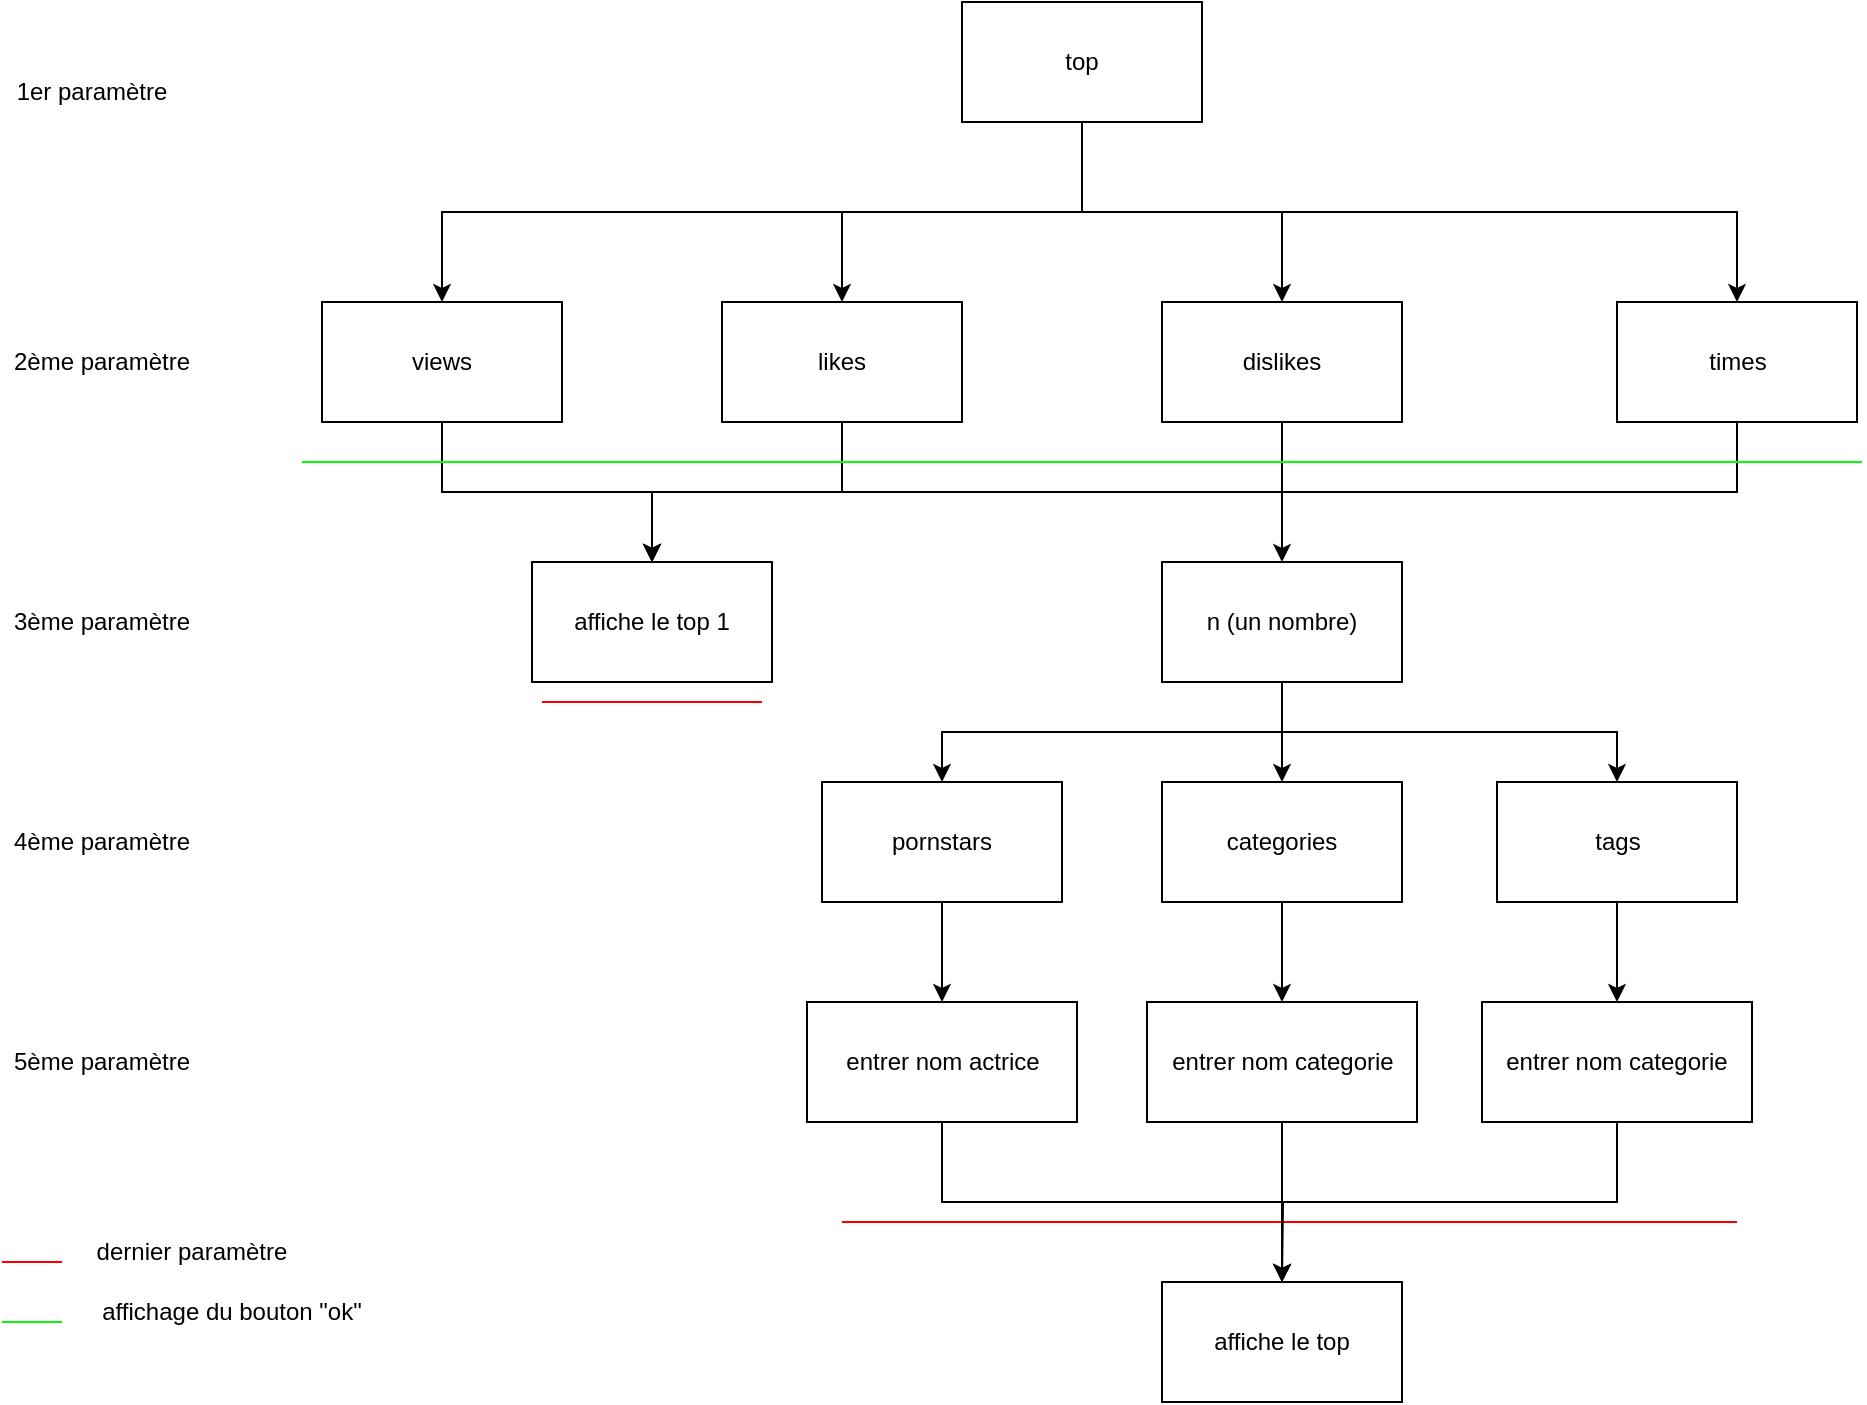 <mxfile version="24.6.3" type="device" pages="8">
  <diagram name="top" id="qilNLKBTORXNP-3IX72h">
    <mxGraphModel dx="1400" dy="743" grid="1" gridSize="10" guides="1" tooltips="1" connect="1" arrows="1" fold="1" page="1" pageScale="1" pageWidth="1169" pageHeight="1654" math="0" shadow="0">
      <root>
        <mxCell id="0" />
        <mxCell id="1" parent="0" />
        <mxCell id="vrrsMKaeA1Si1GtD4l2M-10" style="edgeStyle=orthogonalEdgeStyle;rounded=0;orthogonalLoop=1;jettySize=auto;html=1;exitX=0.5;exitY=1;exitDx=0;exitDy=0;entryX=0.5;entryY=0;entryDx=0;entryDy=0;" parent="1" source="vrrsMKaeA1Si1GtD4l2M-1" target="vrrsMKaeA1Si1GtD4l2M-2" edge="1">
          <mxGeometry relative="1" as="geometry" />
        </mxCell>
        <mxCell id="vrrsMKaeA1Si1GtD4l2M-11" style="edgeStyle=orthogonalEdgeStyle;rounded=0;orthogonalLoop=1;jettySize=auto;html=1;exitX=0.5;exitY=1;exitDx=0;exitDy=0;entryX=0.5;entryY=0;entryDx=0;entryDy=0;" parent="1" source="vrrsMKaeA1Si1GtD4l2M-1" target="vrrsMKaeA1Si1GtD4l2M-3" edge="1">
          <mxGeometry relative="1" as="geometry" />
        </mxCell>
        <mxCell id="vrrsMKaeA1Si1GtD4l2M-12" style="edgeStyle=orthogonalEdgeStyle;rounded=0;orthogonalLoop=1;jettySize=auto;html=1;exitX=0.5;exitY=1;exitDx=0;exitDy=0;" parent="1" source="vrrsMKaeA1Si1GtD4l2M-1" target="vrrsMKaeA1Si1GtD4l2M-4" edge="1">
          <mxGeometry relative="1" as="geometry" />
        </mxCell>
        <mxCell id="vrrsMKaeA1Si1GtD4l2M-13" style="edgeStyle=orthogonalEdgeStyle;rounded=0;orthogonalLoop=1;jettySize=auto;html=1;exitX=0.5;exitY=1;exitDx=0;exitDy=0;entryX=0.5;entryY=0;entryDx=0;entryDy=0;" parent="1" source="vrrsMKaeA1Si1GtD4l2M-1" target="vrrsMKaeA1Si1GtD4l2M-5" edge="1">
          <mxGeometry relative="1" as="geometry" />
        </mxCell>
        <mxCell id="vrrsMKaeA1Si1GtD4l2M-1" value="&lt;font style=&quot;vertical-align: inherit;&quot;&gt;&lt;font style=&quot;vertical-align: inherit;&quot;&gt;top&lt;/font&gt;&lt;/font&gt;" style="whiteSpace=wrap;html=1;" parent="1" vertex="1">
          <mxGeometry x="490" y="10" width="120" height="60" as="geometry" />
        </mxCell>
        <mxCell id="vrrsMKaeA1Si1GtD4l2M-29" style="edgeStyle=orthogonalEdgeStyle;rounded=0;orthogonalLoop=1;jettySize=auto;html=1;exitX=0.5;exitY=1;exitDx=0;exitDy=0;" parent="1" source="vrrsMKaeA1Si1GtD4l2M-2" target="vrrsMKaeA1Si1GtD4l2M-27" edge="1">
          <mxGeometry relative="1" as="geometry" />
        </mxCell>
        <mxCell id="vrrsMKaeA1Si1GtD4l2M-43" style="edgeStyle=orthogonalEdgeStyle;rounded=0;orthogonalLoop=1;jettySize=auto;html=1;exitX=0.5;exitY=1;exitDx=0;exitDy=0;entryX=0.5;entryY=0;entryDx=0;entryDy=0;" parent="1" source="vrrsMKaeA1Si1GtD4l2M-2" target="vrrsMKaeA1Si1GtD4l2M-16" edge="1">
          <mxGeometry relative="1" as="geometry" />
        </mxCell>
        <mxCell id="vrrsMKaeA1Si1GtD4l2M-2" value="&lt;font style=&quot;vertical-align: inherit;&quot;&gt;&lt;font style=&quot;vertical-align: inherit;&quot;&gt;views&lt;/font&gt;&lt;/font&gt;" style="whiteSpace=wrap;html=1;" parent="1" vertex="1">
          <mxGeometry x="170" y="160" width="120" height="60" as="geometry" />
        </mxCell>
        <mxCell id="vrrsMKaeA1Si1GtD4l2M-36" style="edgeStyle=orthogonalEdgeStyle;rounded=0;orthogonalLoop=1;jettySize=auto;html=1;exitX=0.5;exitY=1;exitDx=0;exitDy=0;entryX=0.5;entryY=0;entryDx=0;entryDy=0;" parent="1" source="vrrsMKaeA1Si1GtD4l2M-3" target="vrrsMKaeA1Si1GtD4l2M-27" edge="1">
          <mxGeometry relative="1" as="geometry" />
        </mxCell>
        <mxCell id="vrrsMKaeA1Si1GtD4l2M-3" value="&lt;font style=&quot;vertical-align: inherit;&quot;&gt;&lt;font style=&quot;vertical-align: inherit;&quot;&gt;likes&lt;/font&gt;&lt;/font&gt;" style="whiteSpace=wrap;html=1;" parent="1" vertex="1">
          <mxGeometry x="370" y="160" width="120" height="60" as="geometry" />
        </mxCell>
        <mxCell id="vrrsMKaeA1Si1GtD4l2M-38" style="edgeStyle=orthogonalEdgeStyle;rounded=0;orthogonalLoop=1;jettySize=auto;html=1;exitX=0.5;exitY=1;exitDx=0;exitDy=0;entryX=0.5;entryY=0;entryDx=0;entryDy=0;" parent="1" source="vrrsMKaeA1Si1GtD4l2M-4" target="vrrsMKaeA1Si1GtD4l2M-27" edge="1">
          <mxGeometry relative="1" as="geometry" />
        </mxCell>
        <mxCell id="vrrsMKaeA1Si1GtD4l2M-4" value="&lt;font style=&quot;vertical-align: inherit;&quot;&gt;&lt;font style=&quot;vertical-align: inherit;&quot;&gt;dislikes&lt;/font&gt;&lt;/font&gt;" style="whiteSpace=wrap;html=1;" parent="1" vertex="1">
          <mxGeometry x="590" y="160" width="120" height="60" as="geometry" />
        </mxCell>
        <mxCell id="vrrsMKaeA1Si1GtD4l2M-39" style="edgeStyle=orthogonalEdgeStyle;rounded=0;orthogonalLoop=1;jettySize=auto;html=1;exitX=0.5;exitY=1;exitDx=0;exitDy=0;entryX=0.5;entryY=0;entryDx=0;entryDy=0;" parent="1" source="vrrsMKaeA1Si1GtD4l2M-5" target="vrrsMKaeA1Si1GtD4l2M-27" edge="1">
          <mxGeometry relative="1" as="geometry" />
        </mxCell>
        <mxCell id="vrrsMKaeA1Si1GtD4l2M-5" value="&lt;font style=&quot;vertical-align: inherit;&quot;&gt;&lt;font style=&quot;vertical-align: inherit;&quot;&gt;times&lt;/font&gt;&lt;/font&gt;" style="whiteSpace=wrap;html=1;" parent="1" vertex="1">
          <mxGeometry x="817.5" y="160" width="120" height="60" as="geometry" />
        </mxCell>
        <mxCell id="PJP3eP3opKHFydNVywa3-13" value="" style="edgeStyle=orthogonalEdgeStyle;rounded=0;orthogonalLoop=1;jettySize=auto;html=1;" edge="1" parent="1" source="vrrsMKaeA1Si1GtD4l2M-7" target="PJP3eP3opKHFydNVywa3-12">
          <mxGeometry relative="1" as="geometry" />
        </mxCell>
        <mxCell id="vrrsMKaeA1Si1GtD4l2M-7" value="&lt;font style=&quot;vertical-align: inherit;&quot;&gt;&lt;font style=&quot;vertical-align: inherit;&quot;&gt;tags&lt;/font&gt;&lt;/font&gt;" style="whiteSpace=wrap;html=1;" parent="1" vertex="1">
          <mxGeometry x="757.5" y="400" width="120" height="60" as="geometry" />
        </mxCell>
        <mxCell id="vrrsMKaeA1Si1GtD4l2M-8" value="1er paramètre" style="text;strokeColor=none;align=center;fillColor=none;html=1;verticalAlign=middle;whiteSpace=wrap;rounded=0;" parent="1" vertex="1">
          <mxGeometry x="10" y="40" width="90" height="30" as="geometry" />
        </mxCell>
        <mxCell id="vrrsMKaeA1Si1GtD4l2M-9" value="2ème paramètre" style="text;strokeColor=none;align=center;fillColor=none;html=1;verticalAlign=middle;whiteSpace=wrap;rounded=0;" parent="1" vertex="1">
          <mxGeometry x="10" y="175" width="100" height="30" as="geometry" />
        </mxCell>
        <mxCell id="vrrsMKaeA1Si1GtD4l2M-54" style="edgeStyle=orthogonalEdgeStyle;rounded=0;orthogonalLoop=1;jettySize=auto;html=1;exitX=0.5;exitY=1;exitDx=0;exitDy=0;entryX=0.5;entryY=0;entryDx=0;entryDy=0;" parent="1" source="vrrsMKaeA1Si1GtD4l2M-16" target="vrrsMKaeA1Si1GtD4l2M-51" edge="1">
          <mxGeometry relative="1" as="geometry" />
        </mxCell>
        <mxCell id="vrrsMKaeA1Si1GtD4l2M-55" style="edgeStyle=orthogonalEdgeStyle;rounded=0;orthogonalLoop=1;jettySize=auto;html=1;exitX=0.5;exitY=1;exitDx=0;exitDy=0;" parent="1" source="vrrsMKaeA1Si1GtD4l2M-16" target="vrrsMKaeA1Si1GtD4l2M-50" edge="1">
          <mxGeometry relative="1" as="geometry" />
        </mxCell>
        <mxCell id="PJP3eP3opKHFydNVywa3-11" value="" style="edgeStyle=orthogonalEdgeStyle;rounded=0;orthogonalLoop=1;jettySize=auto;html=1;entryX=0.5;entryY=0;entryDx=0;entryDy=0;exitX=0.5;exitY=1;exitDx=0;exitDy=0;" edge="1" parent="1" source="vrrsMKaeA1Si1GtD4l2M-16" target="vrrsMKaeA1Si1GtD4l2M-7">
          <mxGeometry relative="1" as="geometry">
            <mxPoint x="860" y="310" as="targetPoint" />
          </mxGeometry>
        </mxCell>
        <mxCell id="vrrsMKaeA1Si1GtD4l2M-16" value="&lt;font style=&quot;vertical-align: inherit;&quot;&gt;&lt;font style=&quot;vertical-align: inherit;&quot;&gt;n (un nombre)&lt;/font&gt;&lt;/font&gt;" style="whiteSpace=wrap;html=1;" parent="1" vertex="1">
          <mxGeometry x="590" y="290" width="120" height="60" as="geometry" />
        </mxCell>
        <mxCell id="vrrsMKaeA1Si1GtD4l2M-47" value="" style="edgeStyle=orthogonalEdgeStyle;rounded=0;orthogonalLoop=1;jettySize=auto;html=1;" parent="1" source="vrrsMKaeA1Si1GtD4l2M-17" edge="1">
          <mxGeometry relative="1" as="geometry">
            <mxPoint x="595" y="400" as="targetPoint" />
          </mxGeometry>
        </mxCell>
        <mxCell id="vrrsMKaeA1Si1GtD4l2M-49" style="edgeStyle=orthogonalEdgeStyle;rounded=0;orthogonalLoop=1;jettySize=auto;html=1;exitX=0.5;exitY=1;exitDx=0;exitDy=0;entryX=0.5;entryY=0;entryDx=0;entryDy=0;" parent="1" source="vrrsMKaeA1Si1GtD4l2M-18" edge="1">
          <mxGeometry relative="1" as="geometry">
            <mxPoint x="752.5" y="400" as="targetPoint" />
          </mxGeometry>
        </mxCell>
        <mxCell id="vrrsMKaeA1Si1GtD4l2M-27" value="affiche le top 1" style="whiteSpace=wrap;html=1;" parent="1" vertex="1">
          <mxGeometry x="275" y="290" width="120" height="60" as="geometry" />
        </mxCell>
        <mxCell id="vrrsMKaeA1Si1GtD4l2M-28" value="3ème paramètre" style="text;strokeColor=none;align=center;fillColor=none;html=1;verticalAlign=middle;whiteSpace=wrap;rounded=0;" parent="1" vertex="1">
          <mxGeometry x="10" y="305" width="100" height="30" as="geometry" />
        </mxCell>
        <mxCell id="vrrsMKaeA1Si1GtD4l2M-57" style="edgeStyle=orthogonalEdgeStyle;rounded=0;orthogonalLoop=1;jettySize=auto;html=1;exitX=0.5;exitY=1;exitDx=0;exitDy=0;entryX=0.5;entryY=0;entryDx=0;entryDy=0;" parent="1" source="vrrsMKaeA1Si1GtD4l2M-50" target="vrrsMKaeA1Si1GtD4l2M-52" edge="1">
          <mxGeometry relative="1" as="geometry" />
        </mxCell>
        <mxCell id="vrrsMKaeA1Si1GtD4l2M-50" value="pornstars" style="whiteSpace=wrap;html=1;" parent="1" vertex="1">
          <mxGeometry x="420" y="400" width="120" height="60" as="geometry" />
        </mxCell>
        <mxCell id="vrrsMKaeA1Si1GtD4l2M-56" style="edgeStyle=orthogonalEdgeStyle;rounded=0;orthogonalLoop=1;jettySize=auto;html=1;exitX=0.5;exitY=1;exitDx=0;exitDy=0;entryX=0.5;entryY=0;entryDx=0;entryDy=0;" parent="1" source="vrrsMKaeA1Si1GtD4l2M-51" target="vrrsMKaeA1Si1GtD4l2M-53" edge="1">
          <mxGeometry relative="1" as="geometry" />
        </mxCell>
        <mxCell id="vrrsMKaeA1Si1GtD4l2M-51" value="&lt;font style=&quot;vertical-align: inherit;&quot;&gt;&lt;font style=&quot;vertical-align: inherit;&quot;&gt;categories&lt;/font&gt;&lt;/font&gt;" style="whiteSpace=wrap;html=1;" parent="1" vertex="1">
          <mxGeometry x="590" y="400" width="120" height="60" as="geometry" />
        </mxCell>
        <mxCell id="PJP3eP3opKHFydNVywa3-5" value="" style="edgeStyle=orthogonalEdgeStyle;rounded=0;orthogonalLoop=1;jettySize=auto;html=1;entryX=0.5;entryY=0;entryDx=0;entryDy=0;exitX=0.5;exitY=1;exitDx=0;exitDy=0;" edge="1" parent="1" source="vrrsMKaeA1Si1GtD4l2M-52" target="WaS7UaVWkDxvWw7TXqmG-1">
          <mxGeometry relative="1" as="geometry">
            <mxPoint x="740" y="650" as="targetPoint" />
          </mxGeometry>
        </mxCell>
        <mxCell id="vrrsMKaeA1Si1GtD4l2M-53" value="entrer nom categorie" style="whiteSpace=wrap;html=1;" parent="1" vertex="1">
          <mxGeometry x="582.5" y="510" width="135" height="60" as="geometry" />
        </mxCell>
        <mxCell id="vrrsMKaeA1Si1GtD4l2M-58" value="4ème paramètre" style="text;strokeColor=none;align=center;fillColor=none;html=1;verticalAlign=middle;whiteSpace=wrap;rounded=0;" parent="1" vertex="1">
          <mxGeometry x="10" y="415" width="100" height="30" as="geometry" />
        </mxCell>
        <mxCell id="vrrsMKaeA1Si1GtD4l2M-59" value="5ème paramètre" style="text;strokeColor=none;align=center;fillColor=none;html=1;verticalAlign=middle;whiteSpace=wrap;rounded=0;" parent="1" vertex="1">
          <mxGeometry x="10" y="525" width="100" height="30" as="geometry" />
        </mxCell>
        <mxCell id="vrrsMKaeA1Si1GtD4l2M-61" value="" style="edgeStyle=none;orthogonalLoop=1;jettySize=auto;html=1;rounded=0;endArrow=none;endFill=0;strokeColor=#FF0000;" parent="1" edge="1">
          <mxGeometry width="80" relative="1" as="geometry">
            <mxPoint x="280" y="360" as="sourcePoint" />
            <mxPoint x="390" y="360" as="targetPoint" />
            <Array as="points" />
          </mxGeometry>
        </mxCell>
        <mxCell id="vrrsMKaeA1Si1GtD4l2M-63" value="" style="edgeStyle=none;orthogonalLoop=1;jettySize=auto;html=1;rounded=0;endArrow=none;endFill=0;strokeColor=#FF0000;" parent="1" edge="1">
          <mxGeometry width="80" relative="1" as="geometry">
            <mxPoint x="430" y="620" as="sourcePoint" />
            <mxPoint x="877.5" y="620" as="targetPoint" />
            <Array as="points" />
          </mxGeometry>
        </mxCell>
        <mxCell id="vrrsMKaeA1Si1GtD4l2M-64" value="" style="edgeStyle=none;orthogonalLoop=1;jettySize=auto;html=1;rounded=0;endArrow=none;endFill=0;strokeColor=#00FF00;" parent="1" edge="1">
          <mxGeometry width="80" relative="1" as="geometry">
            <mxPoint x="160" y="240" as="sourcePoint" />
            <mxPoint x="940" y="240" as="targetPoint" />
            <Array as="points" />
          </mxGeometry>
        </mxCell>
        <mxCell id="rJf5f7ZzN7NKhEMp3nlt-1" value="" style="edgeStyle=none;orthogonalLoop=1;jettySize=auto;html=1;rounded=0;endArrow=none;endFill=0;strokeColor=#FF0000;" parent="1" edge="1">
          <mxGeometry width="80" relative="1" as="geometry">
            <mxPoint x="10" y="640" as="sourcePoint" />
            <mxPoint x="40" y="640" as="targetPoint" />
            <Array as="points" />
          </mxGeometry>
        </mxCell>
        <mxCell id="rJf5f7ZzN7NKhEMp3nlt-2" value="" style="edgeStyle=none;orthogonalLoop=1;jettySize=auto;html=1;rounded=0;endArrow=none;endFill=0;strokeColor=#00FF00;" parent="1" edge="1">
          <mxGeometry width="80" relative="1" as="geometry">
            <mxPoint x="10" y="670" as="sourcePoint" />
            <mxPoint x="40" y="670" as="targetPoint" />
            <Array as="points" />
          </mxGeometry>
        </mxCell>
        <mxCell id="rJf5f7ZzN7NKhEMp3nlt-3" value="dernier paramètre" style="text;strokeColor=none;align=center;fillColor=none;html=1;verticalAlign=middle;whiteSpace=wrap;rounded=0;" parent="1" vertex="1">
          <mxGeometry x="50" y="620" width="110" height="30" as="geometry" />
        </mxCell>
        <mxCell id="rJf5f7ZzN7NKhEMp3nlt-4" value="affichage du bouton &quot;ok&quot;" style="text;strokeColor=none;align=center;fillColor=none;html=1;verticalAlign=middle;whiteSpace=wrap;rounded=0;" parent="1" vertex="1">
          <mxGeometry x="50" y="650" width="150" height="30" as="geometry" />
        </mxCell>
        <mxCell id="WaS7UaVWkDxvWw7TXqmG-1" value="affiche le top" style="whiteSpace=wrap;html=1;" vertex="1" parent="1">
          <mxGeometry x="590" y="650" width="120" height="60" as="geometry" />
        </mxCell>
        <mxCell id="vrrsMKaeA1Si1GtD4l2M-52" value="entrer nom actrice" style="whiteSpace=wrap;html=1;" parent="1" vertex="1">
          <mxGeometry x="412.5" y="510" width="135" height="60" as="geometry" />
        </mxCell>
        <mxCell id="PJP3eP3opKHFydNVywa3-12" value="entrer nom categorie" style="whiteSpace=wrap;html=1;" vertex="1" parent="1">
          <mxGeometry x="750" y="510" width="135" height="60" as="geometry" />
        </mxCell>
        <mxCell id="PJP3eP3opKHFydNVywa3-20" value="" style="edgeStyle=orthogonalEdgeStyle;rounded=0;orthogonalLoop=1;jettySize=auto;html=1;exitX=0.5;exitY=1;exitDx=0;exitDy=0;" edge="1" parent="1" source="vrrsMKaeA1Si1GtD4l2M-53">
          <mxGeometry relative="1" as="geometry">
            <mxPoint x="490" y="580" as="sourcePoint" />
            <mxPoint x="650" y="650" as="targetPoint" />
          </mxGeometry>
        </mxCell>
        <mxCell id="PJP3eP3opKHFydNVywa3-21" value="" style="edgeStyle=orthogonalEdgeStyle;rounded=0;orthogonalLoop=1;jettySize=auto;html=1;exitX=0.5;exitY=1;exitDx=0;exitDy=0;" edge="1" parent="1" source="PJP3eP3opKHFydNVywa3-12">
          <mxGeometry relative="1" as="geometry">
            <mxPoint x="500" y="590" as="sourcePoint" />
            <mxPoint x="650" y="650" as="targetPoint" />
          </mxGeometry>
        </mxCell>
      </root>
    </mxGraphModel>
  </diagram>
  <diagram id="--xemVNAaSFQE_xTYlSR" name="bottom">
    <mxGraphModel dx="1400" dy="743" grid="1" gridSize="10" guides="1" tooltips="1" connect="1" arrows="1" fold="1" page="1" pageScale="1" pageWidth="1169" pageHeight="1654" math="0" shadow="0">
      <root>
        <mxCell id="0" />
        <mxCell id="1" parent="0" />
        <mxCell id="PQvcPjdyDVchvKq56gJl-45" style="edgeStyle=orthogonalEdgeStyle;rounded=0;orthogonalLoop=1;jettySize=auto;html=1;exitX=0.5;exitY=1;exitDx=0;exitDy=0;entryX=0.5;entryY=0;entryDx=0;entryDy=0;" edge="1" parent="1" source="PQvcPjdyDVchvKq56gJl-49" target="PQvcPjdyDVchvKq56gJl-52">
          <mxGeometry relative="1" as="geometry" />
        </mxCell>
        <mxCell id="PQvcPjdyDVchvKq56gJl-46" style="edgeStyle=orthogonalEdgeStyle;rounded=0;orthogonalLoop=1;jettySize=auto;html=1;exitX=0.5;exitY=1;exitDx=0;exitDy=0;entryX=0.5;entryY=0;entryDx=0;entryDy=0;" edge="1" parent="1" source="PQvcPjdyDVchvKq56gJl-49" target="PQvcPjdyDVchvKq56gJl-54">
          <mxGeometry relative="1" as="geometry" />
        </mxCell>
        <mxCell id="PQvcPjdyDVchvKq56gJl-47" style="edgeStyle=orthogonalEdgeStyle;rounded=0;orthogonalLoop=1;jettySize=auto;html=1;exitX=0.5;exitY=1;exitDx=0;exitDy=0;" edge="1" parent="1" source="PQvcPjdyDVchvKq56gJl-49" target="PQvcPjdyDVchvKq56gJl-56">
          <mxGeometry relative="1" as="geometry" />
        </mxCell>
        <mxCell id="PQvcPjdyDVchvKq56gJl-48" style="edgeStyle=orthogonalEdgeStyle;rounded=0;orthogonalLoop=1;jettySize=auto;html=1;exitX=0.5;exitY=1;exitDx=0;exitDy=0;entryX=0.5;entryY=0;entryDx=0;entryDy=0;" edge="1" parent="1" source="PQvcPjdyDVchvKq56gJl-49" target="PQvcPjdyDVchvKq56gJl-58">
          <mxGeometry relative="1" as="geometry" />
        </mxCell>
        <mxCell id="PQvcPjdyDVchvKq56gJl-49" value="bottom" style="whiteSpace=wrap;html=1;" vertex="1" parent="1">
          <mxGeometry x="500" y="20" width="120" height="60" as="geometry" />
        </mxCell>
        <mxCell id="PQvcPjdyDVchvKq56gJl-50" style="edgeStyle=orthogonalEdgeStyle;rounded=0;orthogonalLoop=1;jettySize=auto;html=1;exitX=0.5;exitY=1;exitDx=0;exitDy=0;" edge="1" parent="1" source="PQvcPjdyDVchvKq56gJl-52" target="PQvcPjdyDVchvKq56gJl-67">
          <mxGeometry relative="1" as="geometry" />
        </mxCell>
        <mxCell id="PQvcPjdyDVchvKq56gJl-51" style="edgeStyle=orthogonalEdgeStyle;rounded=0;orthogonalLoop=1;jettySize=auto;html=1;exitX=0.5;exitY=1;exitDx=0;exitDy=0;entryX=0.5;entryY=0;entryDx=0;entryDy=0;" edge="1" parent="1" source="PQvcPjdyDVchvKq56gJl-52" target="PQvcPjdyDVchvKq56gJl-66">
          <mxGeometry relative="1" as="geometry" />
        </mxCell>
        <mxCell id="PQvcPjdyDVchvKq56gJl-52" value="&lt;font style=&quot;vertical-align: inherit;&quot;&gt;&lt;font style=&quot;vertical-align: inherit;&quot;&gt;views&lt;/font&gt;&lt;/font&gt;" style="whiteSpace=wrap;html=1;" vertex="1" parent="1">
          <mxGeometry x="180" y="170" width="120" height="60" as="geometry" />
        </mxCell>
        <mxCell id="PQvcPjdyDVchvKq56gJl-53" style="edgeStyle=orthogonalEdgeStyle;rounded=0;orthogonalLoop=1;jettySize=auto;html=1;exitX=0.5;exitY=1;exitDx=0;exitDy=0;entryX=0.5;entryY=0;entryDx=0;entryDy=0;" edge="1" parent="1" source="PQvcPjdyDVchvKq56gJl-54" target="PQvcPjdyDVchvKq56gJl-67">
          <mxGeometry relative="1" as="geometry" />
        </mxCell>
        <mxCell id="PQvcPjdyDVchvKq56gJl-54" value="&lt;font style=&quot;vertical-align: inherit;&quot;&gt;&lt;font style=&quot;vertical-align: inherit;&quot;&gt;likes&lt;/font&gt;&lt;/font&gt;" style="whiteSpace=wrap;html=1;" vertex="1" parent="1">
          <mxGeometry x="380" y="170" width="120" height="60" as="geometry" />
        </mxCell>
        <mxCell id="PQvcPjdyDVchvKq56gJl-55" style="edgeStyle=orthogonalEdgeStyle;rounded=0;orthogonalLoop=1;jettySize=auto;html=1;exitX=0.5;exitY=1;exitDx=0;exitDy=0;entryX=0.5;entryY=0;entryDx=0;entryDy=0;" edge="1" parent="1" source="PQvcPjdyDVchvKq56gJl-56" target="PQvcPjdyDVchvKq56gJl-67">
          <mxGeometry relative="1" as="geometry" />
        </mxCell>
        <mxCell id="PQvcPjdyDVchvKq56gJl-56" value="&lt;font style=&quot;vertical-align: inherit;&quot;&gt;&lt;font style=&quot;vertical-align: inherit;&quot;&gt;dislikes&lt;/font&gt;&lt;/font&gt;" style="whiteSpace=wrap;html=1;" vertex="1" parent="1">
          <mxGeometry x="600" y="170" width="120" height="60" as="geometry" />
        </mxCell>
        <mxCell id="PQvcPjdyDVchvKq56gJl-57" style="edgeStyle=orthogonalEdgeStyle;rounded=0;orthogonalLoop=1;jettySize=auto;html=1;exitX=0.5;exitY=1;exitDx=0;exitDy=0;entryX=0.5;entryY=0;entryDx=0;entryDy=0;" edge="1" parent="1" source="PQvcPjdyDVchvKq56gJl-58" target="PQvcPjdyDVchvKq56gJl-67">
          <mxGeometry relative="1" as="geometry" />
        </mxCell>
        <mxCell id="PQvcPjdyDVchvKq56gJl-58" value="&lt;font style=&quot;vertical-align: inherit;&quot;&gt;&lt;font style=&quot;vertical-align: inherit;&quot;&gt;times&lt;/font&gt;&lt;/font&gt;" style="whiteSpace=wrap;html=1;" vertex="1" parent="1">
          <mxGeometry x="827.5" y="170" width="120" height="60" as="geometry" />
        </mxCell>
        <mxCell id="PQvcPjdyDVchvKq56gJl-59" value="" style="edgeStyle=orthogonalEdgeStyle;rounded=0;orthogonalLoop=1;jettySize=auto;html=1;" edge="1" parent="1" source="PQvcPjdyDVchvKq56gJl-60" target="PQvcPjdyDVchvKq56gJl-86">
          <mxGeometry relative="1" as="geometry" />
        </mxCell>
        <mxCell id="PQvcPjdyDVchvKq56gJl-60" value="&lt;font style=&quot;vertical-align: inherit;&quot;&gt;&lt;font style=&quot;vertical-align: inherit;&quot;&gt;tags&lt;/font&gt;&lt;/font&gt;" style="whiteSpace=wrap;html=1;" vertex="1" parent="1">
          <mxGeometry x="767.5" y="410" width="120" height="60" as="geometry" />
        </mxCell>
        <mxCell id="PQvcPjdyDVchvKq56gJl-61" value="1er paramètre" style="text;strokeColor=none;align=center;fillColor=none;html=1;verticalAlign=middle;whiteSpace=wrap;rounded=0;" vertex="1" parent="1">
          <mxGeometry x="20" y="50" width="90" height="30" as="geometry" />
        </mxCell>
        <mxCell id="PQvcPjdyDVchvKq56gJl-62" value="2ème paramètre" style="text;strokeColor=none;align=center;fillColor=none;html=1;verticalAlign=middle;whiteSpace=wrap;rounded=0;" vertex="1" parent="1">
          <mxGeometry x="20" y="185" width="100" height="30" as="geometry" />
        </mxCell>
        <mxCell id="PQvcPjdyDVchvKq56gJl-63" style="edgeStyle=orthogonalEdgeStyle;rounded=0;orthogonalLoop=1;jettySize=auto;html=1;exitX=0.5;exitY=1;exitDx=0;exitDy=0;entryX=0.5;entryY=0;entryDx=0;entryDy=0;" edge="1" parent="1" source="PQvcPjdyDVchvKq56gJl-66" target="PQvcPjdyDVchvKq56gJl-72">
          <mxGeometry relative="1" as="geometry" />
        </mxCell>
        <mxCell id="PQvcPjdyDVchvKq56gJl-64" style="edgeStyle=orthogonalEdgeStyle;rounded=0;orthogonalLoop=1;jettySize=auto;html=1;exitX=0.5;exitY=1;exitDx=0;exitDy=0;" edge="1" parent="1" source="PQvcPjdyDVchvKq56gJl-66" target="PQvcPjdyDVchvKq56gJl-70">
          <mxGeometry relative="1" as="geometry" />
        </mxCell>
        <mxCell id="PQvcPjdyDVchvKq56gJl-65" value="" style="edgeStyle=orthogonalEdgeStyle;rounded=0;orthogonalLoop=1;jettySize=auto;html=1;entryX=0.5;entryY=0;entryDx=0;entryDy=0;exitX=0.5;exitY=1;exitDx=0;exitDy=0;" edge="1" parent="1" source="PQvcPjdyDVchvKq56gJl-66" target="PQvcPjdyDVchvKq56gJl-60">
          <mxGeometry relative="1" as="geometry">
            <mxPoint x="870" y="320" as="targetPoint" />
          </mxGeometry>
        </mxCell>
        <mxCell id="PQvcPjdyDVchvKq56gJl-66" value="&lt;font style=&quot;vertical-align: inherit;&quot;&gt;&lt;font style=&quot;vertical-align: inherit;&quot;&gt;n (un nombre)&lt;/font&gt;&lt;/font&gt;" style="whiteSpace=wrap;html=1;" vertex="1" parent="1">
          <mxGeometry x="600" y="300" width="120" height="60" as="geometry" />
        </mxCell>
        <mxCell id="PQvcPjdyDVchvKq56gJl-67" value="affiche le top 1" style="whiteSpace=wrap;html=1;" vertex="1" parent="1">
          <mxGeometry x="285" y="300" width="120" height="60" as="geometry" />
        </mxCell>
        <mxCell id="PQvcPjdyDVchvKq56gJl-68" value="3ème paramètre" style="text;strokeColor=none;align=center;fillColor=none;html=1;verticalAlign=middle;whiteSpace=wrap;rounded=0;" vertex="1" parent="1">
          <mxGeometry x="20" y="315" width="100" height="30" as="geometry" />
        </mxCell>
        <mxCell id="PQvcPjdyDVchvKq56gJl-69" style="edgeStyle=orthogonalEdgeStyle;rounded=0;orthogonalLoop=1;jettySize=auto;html=1;exitX=0.5;exitY=1;exitDx=0;exitDy=0;entryX=0.5;entryY=0;entryDx=0;entryDy=0;" edge="1" parent="1" source="PQvcPjdyDVchvKq56gJl-70" target="PQvcPjdyDVchvKq56gJl-85">
          <mxGeometry relative="1" as="geometry" />
        </mxCell>
        <mxCell id="PQvcPjdyDVchvKq56gJl-70" value="pornstars" style="whiteSpace=wrap;html=1;" vertex="1" parent="1">
          <mxGeometry x="430" y="410" width="120" height="60" as="geometry" />
        </mxCell>
        <mxCell id="PQvcPjdyDVchvKq56gJl-71" style="edgeStyle=orthogonalEdgeStyle;rounded=0;orthogonalLoop=1;jettySize=auto;html=1;exitX=0.5;exitY=1;exitDx=0;exitDy=0;entryX=0.5;entryY=0;entryDx=0;entryDy=0;" edge="1" parent="1" source="PQvcPjdyDVchvKq56gJl-72" target="PQvcPjdyDVchvKq56gJl-74">
          <mxGeometry relative="1" as="geometry" />
        </mxCell>
        <mxCell id="PQvcPjdyDVchvKq56gJl-72" value="&lt;font style=&quot;vertical-align: inherit;&quot;&gt;&lt;font style=&quot;vertical-align: inherit;&quot;&gt;categories&lt;/font&gt;&lt;/font&gt;" style="whiteSpace=wrap;html=1;" vertex="1" parent="1">
          <mxGeometry x="600" y="410" width="120" height="60" as="geometry" />
        </mxCell>
        <mxCell id="PQvcPjdyDVchvKq56gJl-73" value="" style="edgeStyle=orthogonalEdgeStyle;rounded=0;orthogonalLoop=1;jettySize=auto;html=1;entryX=0.5;entryY=0;entryDx=0;entryDy=0;exitX=0.5;exitY=1;exitDx=0;exitDy=0;" edge="1" parent="1" source="PQvcPjdyDVchvKq56gJl-85" target="PQvcPjdyDVchvKq56gJl-84">
          <mxGeometry relative="1" as="geometry">
            <mxPoint x="750" y="660" as="targetPoint" />
          </mxGeometry>
        </mxCell>
        <mxCell id="PQvcPjdyDVchvKq56gJl-74" value="entrer nom categorie" style="whiteSpace=wrap;html=1;" vertex="1" parent="1">
          <mxGeometry x="592.5" y="520" width="135" height="60" as="geometry" />
        </mxCell>
        <mxCell id="PQvcPjdyDVchvKq56gJl-75" value="4ème paramètre" style="text;strokeColor=none;align=center;fillColor=none;html=1;verticalAlign=middle;whiteSpace=wrap;rounded=0;" vertex="1" parent="1">
          <mxGeometry x="20" y="425" width="100" height="30" as="geometry" />
        </mxCell>
        <mxCell id="PQvcPjdyDVchvKq56gJl-76" value="5ème paramètre" style="text;strokeColor=none;align=center;fillColor=none;html=1;verticalAlign=middle;whiteSpace=wrap;rounded=0;" vertex="1" parent="1">
          <mxGeometry x="20" y="535" width="100" height="30" as="geometry" />
        </mxCell>
        <mxCell id="PQvcPjdyDVchvKq56gJl-77" value="" style="edgeStyle=none;orthogonalLoop=1;jettySize=auto;html=1;rounded=0;endArrow=none;endFill=0;strokeColor=#FF0000;" edge="1" parent="1">
          <mxGeometry width="80" relative="1" as="geometry">
            <mxPoint x="290" y="370" as="sourcePoint" />
            <mxPoint x="400" y="370" as="targetPoint" />
            <Array as="points" />
          </mxGeometry>
        </mxCell>
        <mxCell id="PQvcPjdyDVchvKq56gJl-78" value="" style="edgeStyle=none;orthogonalLoop=1;jettySize=auto;html=1;rounded=0;endArrow=none;endFill=0;strokeColor=#FF0000;" edge="1" parent="1">
          <mxGeometry width="80" relative="1" as="geometry">
            <mxPoint x="440" y="630" as="sourcePoint" />
            <mxPoint x="887.5" y="630" as="targetPoint" />
            <Array as="points" />
          </mxGeometry>
        </mxCell>
        <mxCell id="PQvcPjdyDVchvKq56gJl-79" value="" style="edgeStyle=none;orthogonalLoop=1;jettySize=auto;html=1;rounded=0;endArrow=none;endFill=0;strokeColor=#00FF00;" edge="1" parent="1">
          <mxGeometry width="80" relative="1" as="geometry">
            <mxPoint x="170" y="250" as="sourcePoint" />
            <mxPoint x="950" y="250" as="targetPoint" />
            <Array as="points" />
          </mxGeometry>
        </mxCell>
        <mxCell id="PQvcPjdyDVchvKq56gJl-80" value="" style="edgeStyle=none;orthogonalLoop=1;jettySize=auto;html=1;rounded=0;endArrow=none;endFill=0;strokeColor=#FF0000;" edge="1" parent="1">
          <mxGeometry width="80" relative="1" as="geometry">
            <mxPoint x="20" y="650" as="sourcePoint" />
            <mxPoint x="50" y="650" as="targetPoint" />
            <Array as="points" />
          </mxGeometry>
        </mxCell>
        <mxCell id="PQvcPjdyDVchvKq56gJl-81" value="" style="edgeStyle=none;orthogonalLoop=1;jettySize=auto;html=1;rounded=0;endArrow=none;endFill=0;strokeColor=#00FF00;" edge="1" parent="1">
          <mxGeometry width="80" relative="1" as="geometry">
            <mxPoint x="20" y="680" as="sourcePoint" />
            <mxPoint x="50" y="680" as="targetPoint" />
            <Array as="points" />
          </mxGeometry>
        </mxCell>
        <mxCell id="PQvcPjdyDVchvKq56gJl-82" value="dernier paramètre" style="text;strokeColor=none;align=center;fillColor=none;html=1;verticalAlign=middle;whiteSpace=wrap;rounded=0;" vertex="1" parent="1">
          <mxGeometry x="60" y="630" width="110" height="30" as="geometry" />
        </mxCell>
        <mxCell id="PQvcPjdyDVchvKq56gJl-83" value="affichage du bouton &quot;ok&quot;" style="text;strokeColor=none;align=center;fillColor=none;html=1;verticalAlign=middle;whiteSpace=wrap;rounded=0;" vertex="1" parent="1">
          <mxGeometry x="60" y="660" width="150" height="30" as="geometry" />
        </mxCell>
        <mxCell id="PQvcPjdyDVchvKq56gJl-84" value="affiche le top" style="whiteSpace=wrap;html=1;" vertex="1" parent="1">
          <mxGeometry x="600" y="660" width="120" height="60" as="geometry" />
        </mxCell>
        <mxCell id="PQvcPjdyDVchvKq56gJl-85" value="entrer nom actrice" style="whiteSpace=wrap;html=1;" vertex="1" parent="1">
          <mxGeometry x="422.5" y="520" width="135" height="60" as="geometry" />
        </mxCell>
        <mxCell id="PQvcPjdyDVchvKq56gJl-86" value="entrer nom categorie" style="whiteSpace=wrap;html=1;" vertex="1" parent="1">
          <mxGeometry x="760" y="520" width="135" height="60" as="geometry" />
        </mxCell>
        <mxCell id="PQvcPjdyDVchvKq56gJl-87" value="" style="edgeStyle=orthogonalEdgeStyle;rounded=0;orthogonalLoop=1;jettySize=auto;html=1;exitX=0.5;exitY=1;exitDx=0;exitDy=0;" edge="1" parent="1" source="PQvcPjdyDVchvKq56gJl-74">
          <mxGeometry relative="1" as="geometry">
            <mxPoint x="500" y="590" as="sourcePoint" />
            <mxPoint x="660" y="660" as="targetPoint" />
          </mxGeometry>
        </mxCell>
        <mxCell id="PQvcPjdyDVchvKq56gJl-88" value="" style="edgeStyle=orthogonalEdgeStyle;rounded=0;orthogonalLoop=1;jettySize=auto;html=1;exitX=0.5;exitY=1;exitDx=0;exitDy=0;" edge="1" parent="1" source="PQvcPjdyDVchvKq56gJl-86">
          <mxGeometry relative="1" as="geometry">
            <mxPoint x="510" y="600" as="sourcePoint" />
            <mxPoint x="660" y="660" as="targetPoint" />
          </mxGeometry>
        </mxCell>
      </root>
    </mxGraphModel>
  </diagram>
  <diagram id="I1ZOqZx_e5Jbpgx3S5ow" name="average">
    <mxGraphModel dx="1050" dy="510" grid="1" gridSize="10" guides="1" tooltips="1" connect="1" arrows="1" fold="1" page="1" pageScale="1" pageWidth="1169" pageHeight="1654" math="0" shadow="0">
      <root>
        <mxCell id="0" />
        <mxCell id="1" parent="0" />
        <mxCell id="8LfZb2uXxMZ_fqVtrUdt-2" style="edgeStyle=orthogonalEdgeStyle;rounded=0;orthogonalLoop=1;jettySize=auto;html=1;exitX=0.5;exitY=1;exitDx=0;exitDy=0;" parent="1" source="kaEeEKsFFv1D66lJCo6d-1" target="VqsyKs9NltsK662eaX_w-1" edge="1">
          <mxGeometry relative="1" as="geometry" />
        </mxCell>
        <mxCell id="8LfZb2uXxMZ_fqVtrUdt-3" style="edgeStyle=orthogonalEdgeStyle;rounded=0;orthogonalLoop=1;jettySize=auto;html=1;exitX=0.5;exitY=1;exitDx=0;exitDy=0;" parent="1" source="kaEeEKsFFv1D66lJCo6d-1" target="VqsyKs9NltsK662eaX_w-2" edge="1">
          <mxGeometry relative="1" as="geometry" />
        </mxCell>
        <mxCell id="8LfZb2uXxMZ_fqVtrUdt-4" style="edgeStyle=orthogonalEdgeStyle;rounded=0;orthogonalLoop=1;jettySize=auto;html=1;exitX=0.5;exitY=1;exitDx=0;exitDy=0;" parent="1" source="kaEeEKsFFv1D66lJCo6d-1" target="VqsyKs9NltsK662eaX_w-3" edge="1">
          <mxGeometry relative="1" as="geometry" />
        </mxCell>
        <mxCell id="8LfZb2uXxMZ_fqVtrUdt-5" style="edgeStyle=orthogonalEdgeStyle;rounded=0;orthogonalLoop=1;jettySize=auto;html=1;exitX=0.5;exitY=1;exitDx=0;exitDy=0;entryX=0.5;entryY=0;entryDx=0;entryDy=0;" parent="1" source="kaEeEKsFFv1D66lJCo6d-1" target="VqsyKs9NltsK662eaX_w-4" edge="1">
          <mxGeometry relative="1" as="geometry" />
        </mxCell>
        <mxCell id="kaEeEKsFFv1D66lJCo6d-1" value="&lt;font style=&quot;vertical-align: inherit;&quot;&gt;&lt;font style=&quot;vertical-align: inherit;&quot;&gt;average&lt;/font&gt;&lt;/font&gt;" style="whiteSpace=wrap;html=1;" parent="1" vertex="1">
          <mxGeometry x="470" y="10" width="120" height="60" as="geometry" />
        </mxCell>
        <mxCell id="uXXc6JB86dKhNOKuER85-1" value="1er paramètre" style="text;strokeColor=none;align=center;fillColor=none;html=1;verticalAlign=middle;whiteSpace=wrap;rounded=0;" parent="1" vertex="1">
          <mxGeometry x="10" y="25" width="90" height="30" as="geometry" />
        </mxCell>
        <mxCell id="Xn2ltAXIHFvcWH6fDHs3-7" style="edgeStyle=orthogonalEdgeStyle;rounded=0;orthogonalLoop=1;jettySize=auto;html=1;exitX=0.5;exitY=1;exitDx=0;exitDy=0;entryX=0.5;entryY=0;entryDx=0;entryDy=0;" parent="1" source="VqsyKs9NltsK662eaX_w-1" target="Xn2ltAXIHFvcWH6fDHs3-2" edge="1">
          <mxGeometry relative="1" as="geometry" />
        </mxCell>
        <mxCell id="Xn2ltAXIHFvcWH6fDHs3-9" style="edgeStyle=orthogonalEdgeStyle;rounded=0;orthogonalLoop=1;jettySize=auto;html=1;exitX=0.5;exitY=1;exitDx=0;exitDy=0;entryX=0.5;entryY=0;entryDx=0;entryDy=0;" parent="1" source="VqsyKs9NltsK662eaX_w-1" target="Xn2ltAXIHFvcWH6fDHs3-4" edge="1">
          <mxGeometry relative="1" as="geometry" />
        </mxCell>
        <mxCell id="VqsyKs9NltsK662eaX_w-1" value="&lt;font style=&quot;vertical-align: inherit;&quot;&gt;&lt;font style=&quot;vertical-align: inherit;&quot;&gt;views&lt;/font&gt;&lt;/font&gt;" style="whiteSpace=wrap;html=1;" parent="1" vertex="1">
          <mxGeometry x="260" y="160" width="120" height="60" as="geometry" />
        </mxCell>
        <mxCell id="Xn2ltAXIHFvcWH6fDHs3-11" style="edgeStyle=orthogonalEdgeStyle;rounded=0;orthogonalLoop=1;jettySize=auto;html=1;exitX=0.5;exitY=1;exitDx=0;exitDy=0;entryX=0.5;entryY=0;entryDx=0;entryDy=0;" parent="1" source="VqsyKs9NltsK662eaX_w-2" target="Xn2ltAXIHFvcWH6fDHs3-2" edge="1">
          <mxGeometry relative="1" as="geometry" />
        </mxCell>
        <mxCell id="VqsyKs9NltsK662eaX_w-2" value="&lt;font style=&quot;vertical-align: inherit;&quot;&gt;&lt;font style=&quot;vertical-align: inherit;&quot;&gt;likes&lt;/font&gt;&lt;/font&gt;" style="whiteSpace=wrap;html=1;" parent="1" vertex="1">
          <mxGeometry x="400" y="160" width="120" height="60" as="geometry" />
        </mxCell>
        <mxCell id="Xn2ltAXIHFvcWH6fDHs3-12" style="edgeStyle=orthogonalEdgeStyle;rounded=0;orthogonalLoop=1;jettySize=auto;html=1;exitX=0.5;exitY=1;exitDx=0;exitDy=0;entryX=0.5;entryY=0;entryDx=0;entryDy=0;" parent="1" source="VqsyKs9NltsK662eaX_w-3" target="Xn2ltAXIHFvcWH6fDHs3-2" edge="1">
          <mxGeometry relative="1" as="geometry" />
        </mxCell>
        <mxCell id="VqsyKs9NltsK662eaX_w-3" value="&lt;font style=&quot;vertical-align: inherit;&quot;&gt;&lt;font style=&quot;vertical-align: inherit;&quot;&gt;dislikes&lt;/font&gt;&lt;/font&gt;" style="whiteSpace=wrap;html=1;" parent="1" vertex="1">
          <mxGeometry x="540" y="160" width="120" height="60" as="geometry" />
        </mxCell>
        <mxCell id="Xn2ltAXIHFvcWH6fDHs3-13" style="edgeStyle=orthogonalEdgeStyle;rounded=0;orthogonalLoop=1;jettySize=auto;html=1;exitX=0.5;exitY=1;exitDx=0;exitDy=0;entryX=0.5;entryY=0;entryDx=0;entryDy=0;" parent="1" source="VqsyKs9NltsK662eaX_w-4" target="Xn2ltAXIHFvcWH6fDHs3-2" edge="1">
          <mxGeometry relative="1" as="geometry" />
        </mxCell>
        <mxCell id="VqsyKs9NltsK662eaX_w-4" value="&lt;font style=&quot;vertical-align: inherit;&quot;&gt;&lt;font style=&quot;vertical-align: inherit;&quot;&gt;times&lt;/font&gt;&lt;/font&gt;" style="whiteSpace=wrap;html=1;" parent="1" vertex="1">
          <mxGeometry x="680" y="160" width="120" height="60" as="geometry" />
        </mxCell>
        <mxCell id="8LfZb2uXxMZ_fqVtrUdt-1" value="2ème paramètre" style="text;strokeColor=none;align=center;fillColor=none;html=1;verticalAlign=middle;whiteSpace=wrap;rounded=0;" parent="1" vertex="1">
          <mxGeometry x="10" y="175" width="100" height="30" as="geometry" />
        </mxCell>
        <mxCell id="Mj9evMIJ7-wV_Ab2gQAm-1" value="" style="edgeStyle=none;orthogonalLoop=1;jettySize=auto;html=1;rounded=0;endArrow=none;endFill=0;strokeColor=#00FF00;" parent="1" edge="1">
          <mxGeometry width="80" relative="1" as="geometry">
            <mxPoint x="260" y="240" as="sourcePoint" />
            <mxPoint x="800" y="240" as="targetPoint" />
            <Array as="points" />
          </mxGeometry>
        </mxCell>
        <mxCell id="Xn2ltAXIHFvcWH6fDHs3-1" style="edgeStyle=orthogonalEdgeStyle;rounded=0;orthogonalLoop=1;jettySize=auto;html=1;exitX=0.5;exitY=1;exitDx=0;exitDy=0;entryX=0.5;entryY=0;entryDx=0;entryDy=0;" parent="1" source="Xn2ltAXIHFvcWH6fDHs3-2" target="Xn2ltAXIHFvcWH6fDHs3-5" edge="1">
          <mxGeometry relative="1" as="geometry" />
        </mxCell>
        <mxCell id="Xn2ltAXIHFvcWH6fDHs3-2" value="pornstars" style="whiteSpace=wrap;html=1;" parent="1" vertex="1">
          <mxGeometry x="407.5" y="280" width="120" height="60" as="geometry" />
        </mxCell>
        <mxCell id="Xn2ltAXIHFvcWH6fDHs3-3" style="edgeStyle=orthogonalEdgeStyle;rounded=0;orthogonalLoop=1;jettySize=auto;html=1;exitX=0.5;exitY=1;exitDx=0;exitDy=0;entryX=0.5;entryY=0;entryDx=0;entryDy=0;" parent="1" source="Xn2ltAXIHFvcWH6fDHs3-4" target="Xn2ltAXIHFvcWH6fDHs3-6" edge="1">
          <mxGeometry relative="1" as="geometry" />
        </mxCell>
        <mxCell id="Xn2ltAXIHFvcWH6fDHs3-4" value="&lt;font style=&quot;vertical-align: inherit;&quot;&gt;&lt;font style=&quot;vertical-align: inherit;&quot;&gt;categories&lt;/font&gt;&lt;/font&gt;" style="whiteSpace=wrap;html=1;" parent="1" vertex="1">
          <mxGeometry x="537.5" y="280" width="120" height="60" as="geometry" />
        </mxCell>
        <mxCell id="DnZ3Xf9-JwNyBpU38yin-2" value="" style="edgeStyle=orthogonalEdgeStyle;rounded=0;orthogonalLoop=1;jettySize=auto;html=1;" edge="1" parent="1" source="Xn2ltAXIHFvcWH6fDHs3-5" target="DnZ3Xf9-JwNyBpU38yin-1">
          <mxGeometry relative="1" as="geometry" />
        </mxCell>
        <mxCell id="Xn2ltAXIHFvcWH6fDHs3-5" value="entrer nom actrice" style="whiteSpace=wrap;html=1;" parent="1" vertex="1">
          <mxGeometry x="400" y="390" width="135" height="60" as="geometry" />
        </mxCell>
        <mxCell id="DnZ3Xf9-JwNyBpU38yin-3" value="" style="edgeStyle=orthogonalEdgeStyle;rounded=0;orthogonalLoop=1;jettySize=auto;html=1;" edge="1" parent="1" source="Xn2ltAXIHFvcWH6fDHs3-6" target="DnZ3Xf9-JwNyBpU38yin-1">
          <mxGeometry relative="1" as="geometry" />
        </mxCell>
        <mxCell id="Xn2ltAXIHFvcWH6fDHs3-6" value="entrer categorie" style="whiteSpace=wrap;html=1;" parent="1" vertex="1">
          <mxGeometry x="557.5" y="390" width="135" height="60" as="geometry" />
        </mxCell>
        <mxCell id="Z5HoI4T5_c9wrVK6ff1C-1" value="" style="edgeStyle=none;orthogonalLoop=1;jettySize=auto;html=1;rounded=0;endArrow=none;endFill=0;strokeColor=#FF0000;" parent="1" edge="1">
          <mxGeometry width="80" relative="1" as="geometry">
            <mxPoint x="400" y="460" as="sourcePoint" />
            <mxPoint x="690" y="460" as="targetPoint" />
            <Array as="points" />
          </mxGeometry>
        </mxCell>
        <mxCell id="70sQtJ6p22XFLVPJ-Jfo-1" value="3ème paramètre" style="text;strokeColor=none;align=center;fillColor=none;html=1;verticalAlign=middle;whiteSpace=wrap;rounded=0;" parent="1" vertex="1">
          <mxGeometry x="10" y="295" width="100" height="30" as="geometry" />
        </mxCell>
        <mxCell id="70sQtJ6p22XFLVPJ-Jfo-2" value="4ème paramètre" style="text;strokeColor=none;align=center;fillColor=none;html=1;verticalAlign=middle;whiteSpace=wrap;rounded=0;" parent="1" vertex="1">
          <mxGeometry x="10" y="405" width="100" height="30" as="geometry" />
        </mxCell>
        <mxCell id="O163YD2w_UHaaKGw2Jzk-1" value="" style="edgeStyle=none;orthogonalLoop=1;jettySize=auto;html=1;rounded=0;endArrow=none;endFill=0;strokeColor=#FF0000;" parent="1" edge="1">
          <mxGeometry width="80" relative="1" as="geometry">
            <mxPoint x="10" y="500" as="sourcePoint" />
            <mxPoint x="40" y="500" as="targetPoint" />
            <Array as="points" />
          </mxGeometry>
        </mxCell>
        <mxCell id="O163YD2w_UHaaKGw2Jzk-2" value="" style="edgeStyle=none;orthogonalLoop=1;jettySize=auto;html=1;rounded=0;endArrow=none;endFill=0;strokeColor=#00FF00;" parent="1" edge="1">
          <mxGeometry width="80" relative="1" as="geometry">
            <mxPoint x="10" y="530" as="sourcePoint" />
            <mxPoint x="40" y="530" as="targetPoint" />
            <Array as="points" />
          </mxGeometry>
        </mxCell>
        <mxCell id="O163YD2w_UHaaKGw2Jzk-3" value="dernier paramètre" style="text;strokeColor=none;align=center;fillColor=none;html=1;verticalAlign=middle;whiteSpace=wrap;rounded=0;" parent="1" vertex="1">
          <mxGeometry x="50" y="480" width="110" height="30" as="geometry" />
        </mxCell>
        <mxCell id="O163YD2w_UHaaKGw2Jzk-4" value="affichage du bouton &quot;ok&quot;" style="text;strokeColor=none;align=center;fillColor=none;html=1;verticalAlign=middle;whiteSpace=wrap;rounded=0;" parent="1" vertex="1">
          <mxGeometry x="50" y="510" width="150" height="30" as="geometry" />
        </mxCell>
        <mxCell id="DnZ3Xf9-JwNyBpU38yin-1" value="affiche la moyenne" style="whiteSpace=wrap;html=1;" vertex="1" parent="1">
          <mxGeometry x="490" y="510" width="120" height="60" as="geometry" />
        </mxCell>
      </root>
    </mxGraphModel>
  </diagram>
  <diagram id="kAFIZ6QzQEcHSJrFVYsu" name="count">
    <mxGraphModel dx="1050" dy="557" grid="1" gridSize="10" guides="1" tooltips="1" connect="1" arrows="1" fold="1" page="1" pageScale="1" pageWidth="1169" pageHeight="1654" math="0" shadow="0">
      <root>
        <mxCell id="0" />
        <mxCell id="1" parent="0" />
        <mxCell id="zOBHMGe4PUm0YkshVVOy-7" style="edgeStyle=orthogonalEdgeStyle;rounded=0;orthogonalLoop=1;jettySize=auto;html=1;exitX=0.5;exitY=1;exitDx=0;exitDy=0;entryX=0.5;entryY=0;entryDx=0;entryDy=0;" parent="1" source="FCC9lqwRjwqSmgFy9nHJ-1" target="zOBHMGe4PUm0YkshVVOy-2" edge="1">
          <mxGeometry relative="1" as="geometry">
            <Array as="points">
              <mxPoint x="530" y="90" />
              <mxPoint x="370" y="90" />
            </Array>
          </mxGeometry>
        </mxCell>
        <mxCell id="zOBHMGe4PUm0YkshVVOy-8" style="edgeStyle=orthogonalEdgeStyle;rounded=0;orthogonalLoop=1;jettySize=auto;html=1;exitX=0.5;exitY=1;exitDx=0;exitDy=0;entryX=0.5;entryY=0;entryDx=0;entryDy=0;" parent="1" source="FCC9lqwRjwqSmgFy9nHJ-1" target="zOBHMGe4PUm0YkshVVOy-4" edge="1">
          <mxGeometry relative="1" as="geometry" />
        </mxCell>
        <mxCell id="WUsOp4YX4EUNKRGnhK9d-4" value="" style="edgeStyle=orthogonalEdgeStyle;rounded=0;orthogonalLoop=1;jettySize=auto;html=1;" parent="1" source="FCC9lqwRjwqSmgFy9nHJ-1" target="zOBHMGe4PUm0YkshVVOy-4" edge="1">
          <mxGeometry relative="1" as="geometry" />
        </mxCell>
        <mxCell id="FCC9lqwRjwqSmgFy9nHJ-1" value="&lt;font style=&quot;vertical-align: inherit;&quot;&gt;&lt;font style=&quot;vertical-align: inherit;&quot;&gt;count&lt;/font&gt;&lt;/font&gt;" style="whiteSpace=wrap;html=1;" parent="1" vertex="1">
          <mxGeometry x="470" y="10" width="120" height="60" as="geometry" />
        </mxCell>
        <mxCell id="FCC9lqwRjwqSmgFy9nHJ-2" value="1er paramètre" style="text;strokeColor=none;align=center;fillColor=none;html=1;verticalAlign=middle;whiteSpace=wrap;rounded=0;" parent="1" vertex="1">
          <mxGeometry x="10" y="25" width="90" height="30" as="geometry" />
        </mxCell>
        <mxCell id="zOBHMGe4PUm0YkshVVOy-1" style="edgeStyle=orthogonalEdgeStyle;rounded=0;orthogonalLoop=1;jettySize=auto;html=1;exitX=0.5;exitY=1;exitDx=0;exitDy=0;entryX=0.5;entryY=0;entryDx=0;entryDy=0;" parent="1" source="zOBHMGe4PUm0YkshVVOy-2" target="zOBHMGe4PUm0YkshVVOy-5" edge="1">
          <mxGeometry relative="1" as="geometry" />
        </mxCell>
        <mxCell id="zOBHMGe4PUm0YkshVVOy-2" value="pornstars" style="whiteSpace=wrap;html=1;" parent="1" vertex="1">
          <mxGeometry x="310" y="120" width="120" height="60" as="geometry" />
        </mxCell>
        <mxCell id="zOBHMGe4PUm0YkshVVOy-3" style="edgeStyle=orthogonalEdgeStyle;rounded=0;orthogonalLoop=1;jettySize=auto;html=1;exitX=0.5;exitY=1;exitDx=0;exitDy=0;entryX=0.5;entryY=0;entryDx=0;entryDy=0;" parent="1" source="zOBHMGe4PUm0YkshVVOy-4" target="zOBHMGe4PUm0YkshVVOy-6" edge="1">
          <mxGeometry relative="1" as="geometry" />
        </mxCell>
        <mxCell id="zOBHMGe4PUm0YkshVVOy-4" value="&lt;font style=&quot;vertical-align: inherit;&quot;&gt;&lt;font style=&quot;vertical-align: inherit;&quot;&gt;categories&lt;/font&gt;&lt;/font&gt;" style="whiteSpace=wrap;html=1;" parent="1" vertex="1">
          <mxGeometry x="470" y="120" width="120" height="60" as="geometry" />
        </mxCell>
        <mxCell id="zOBHMGe4PUm0YkshVVOy-5" value="entrer nom actrice" style="whiteSpace=wrap;html=1;" parent="1" vertex="1">
          <mxGeometry x="302.5" y="230" width="135" height="60" as="geometry" />
        </mxCell>
        <mxCell id="iG7RFuLCTH3EYffoC4iy-2" value="" style="edgeStyle=orthogonalEdgeStyle;rounded=0;orthogonalLoop=1;jettySize=auto;html=1;" edge="1" parent="1" source="zOBHMGe4PUm0YkshVVOy-6" target="iG7RFuLCTH3EYffoC4iy-1">
          <mxGeometry relative="1" as="geometry" />
        </mxCell>
        <mxCell id="zOBHMGe4PUm0YkshVVOy-6" value="entrer nom categorie" style="whiteSpace=wrap;html=1;" parent="1" vertex="1">
          <mxGeometry x="462.5" y="230" width="135" height="60" as="geometry" />
        </mxCell>
        <mxCell id="9kAlomqapDIFbZkVjFRS-1" value="2ème paramètre" style="text;strokeColor=none;align=center;fillColor=none;html=1;verticalAlign=middle;whiteSpace=wrap;rounded=0;" parent="1" vertex="1">
          <mxGeometry x="10" y="135" width="100" height="30" as="geometry" />
        </mxCell>
        <mxCell id="9ViBIRC99Q2HtxVP-wAf-1" value="3ème paramètre" style="text;strokeColor=none;align=center;fillColor=none;html=1;verticalAlign=middle;whiteSpace=wrap;rounded=0;" parent="1" vertex="1">
          <mxGeometry x="10" y="245" width="100" height="30" as="geometry" />
        </mxCell>
        <mxCell id="S-QL9KcDyZFH6EVcouzb-1" value="" style="edgeStyle=none;orthogonalLoop=1;jettySize=auto;html=1;rounded=0;endArrow=none;endFill=0;strokeColor=#00FF00;" parent="1" edge="1">
          <mxGeometry width="80" relative="1" as="geometry">
            <mxPoint x="302.5" y="300" as="sourcePoint" />
            <mxPoint x="750" y="300" as="targetPoint" />
            <Array as="points" />
          </mxGeometry>
        </mxCell>
        <mxCell id="DOTt4KnsW6XAO2L-N3NA-1" value="" style="edgeStyle=none;orthogonalLoop=1;jettySize=auto;html=1;rounded=0;endArrow=none;endFill=0;strokeColor=#FF0000;" parent="1" edge="1">
          <mxGeometry width="80" relative="1" as="geometry">
            <mxPoint x="300" y="310" as="sourcePoint" />
            <mxPoint x="750" y="310" as="targetPoint" />
            <Array as="points" />
          </mxGeometry>
        </mxCell>
        <mxCell id="6dqUmflYN2hDEvHAtTnI-1" value="" style="edgeStyle=none;orthogonalLoop=1;jettySize=auto;html=1;rounded=0;endArrow=none;endFill=0;strokeColor=#FF0000;" parent="1" edge="1">
          <mxGeometry width="80" relative="1" as="geometry">
            <mxPoint x="10" y="350" as="sourcePoint" />
            <mxPoint x="40" y="350" as="targetPoint" />
            <Array as="points" />
          </mxGeometry>
        </mxCell>
        <mxCell id="6dqUmflYN2hDEvHAtTnI-2" value="" style="edgeStyle=none;orthogonalLoop=1;jettySize=auto;html=1;rounded=0;endArrow=none;endFill=0;strokeColor=#00FF00;" parent="1" edge="1">
          <mxGeometry width="80" relative="1" as="geometry">
            <mxPoint x="10" y="380" as="sourcePoint" />
            <mxPoint x="40" y="380" as="targetPoint" />
            <Array as="points" />
          </mxGeometry>
        </mxCell>
        <mxCell id="6dqUmflYN2hDEvHAtTnI-3" value="dernier paramètre" style="text;strokeColor=none;align=center;fillColor=none;html=1;verticalAlign=middle;whiteSpace=wrap;rounded=0;" parent="1" vertex="1">
          <mxGeometry x="50" y="330" width="110" height="30" as="geometry" />
        </mxCell>
        <mxCell id="6dqUmflYN2hDEvHAtTnI-4" value="affichage du bouton &quot;ok&quot;" style="text;strokeColor=none;align=center;fillColor=none;html=1;verticalAlign=middle;whiteSpace=wrap;rounded=0;" parent="1" vertex="1">
          <mxGeometry x="50" y="360" width="150" height="30" as="geometry" />
        </mxCell>
        <mxCell id="WUsOp4YX4EUNKRGnhK9d-3" value="" style="edgeStyle=orthogonalEdgeStyle;rounded=0;orthogonalLoop=1;jettySize=auto;html=1;" parent="1" source="WUsOp4YX4EUNKRGnhK9d-1" target="WUsOp4YX4EUNKRGnhK9d-2" edge="1">
          <mxGeometry relative="1" as="geometry" />
        </mxCell>
        <mxCell id="WUsOp4YX4EUNKRGnhK9d-1" value="tags" style="whiteSpace=wrap;html=1;" parent="1" vertex="1">
          <mxGeometry x="630" y="120" width="120" height="60" as="geometry" />
        </mxCell>
        <mxCell id="WUsOp4YX4EUNKRGnhK9d-2" value="entrer nom tags" style="whiteSpace=wrap;html=1;" parent="1" vertex="1">
          <mxGeometry x="630" y="230" width="120" height="60" as="geometry" />
        </mxCell>
        <mxCell id="WUsOp4YX4EUNKRGnhK9d-5" style="edgeStyle=orthogonalEdgeStyle;rounded=0;orthogonalLoop=1;jettySize=auto;html=1;entryX=0.5;entryY=0;entryDx=0;entryDy=0;" parent="1" edge="1">
          <mxGeometry relative="1" as="geometry">
            <mxPoint x="500" y="90" as="sourcePoint" />
            <mxPoint x="690" y="120" as="targetPoint" />
          </mxGeometry>
        </mxCell>
        <mxCell id="iG7RFuLCTH3EYffoC4iy-1" value="&lt;font style=&quot;vertical-align: inherit;&quot;&gt;&lt;font style=&quot;vertical-align: inherit;&quot;&gt;count&lt;/font&gt;&lt;/font&gt;" style="whiteSpace=wrap;html=1;" vertex="1" parent="1">
          <mxGeometry x="470" y="340" width="120" height="60" as="geometry" />
        </mxCell>
        <mxCell id="iG7RFuLCTH3EYffoC4iy-3" value="" style="edgeStyle=orthogonalEdgeStyle;rounded=0;orthogonalLoop=1;jettySize=auto;html=1;entryX=0.5;entryY=0;entryDx=0;entryDy=0;exitX=0.5;exitY=1;exitDx=0;exitDy=0;" edge="1" parent="1" source="WUsOp4YX4EUNKRGnhK9d-2" target="iG7RFuLCTH3EYffoC4iy-1">
          <mxGeometry relative="1" as="geometry">
            <mxPoint x="700" y="330" as="sourcePoint" />
            <mxPoint x="540" y="350" as="targetPoint" />
            <Array as="points">
              <mxPoint x="690" y="320" />
              <mxPoint x="530" y="320" />
            </Array>
          </mxGeometry>
        </mxCell>
        <mxCell id="iG7RFuLCTH3EYffoC4iy-4" value="" style="edgeStyle=orthogonalEdgeStyle;rounded=0;orthogonalLoop=1;jettySize=auto;html=1;entryX=0.5;entryY=0;entryDx=0;entryDy=0;exitX=0.5;exitY=1;exitDx=0;exitDy=0;" edge="1" parent="1" target="iG7RFuLCTH3EYffoC4iy-1">
          <mxGeometry relative="1" as="geometry">
            <mxPoint x="370" y="290" as="sourcePoint" />
            <mxPoint x="210" y="340" as="targetPoint" />
            <Array as="points">
              <mxPoint x="370" y="320" />
              <mxPoint x="530" y="320" />
            </Array>
          </mxGeometry>
        </mxCell>
      </root>
    </mxGraphModel>
  </diagram>
  <diagram id="Lqb3yUbu2-z9LYZW1LlS" name="src">
    <mxGraphModel dx="1050" dy="557" grid="1" gridSize="10" guides="1" tooltips="1" connect="1" arrows="1" fold="1" page="1" pageScale="1" pageWidth="1169" pageHeight="1654" math="0" shadow="0">
      <root>
        <mxCell id="0" />
        <mxCell id="1" parent="0" />
        <mxCell id="VtTIXLVnnVCGsvNudqPp-2" value="" style="edgeStyle=orthogonalEdgeStyle;rounded=0;orthogonalLoop=1;jettySize=auto;html=1;" parent="1" source="OnpBbtDu47MN_NM9YU8B-1" target="VtTIXLVnnVCGsvNudqPp-1" edge="1">
          <mxGeometry relative="1" as="geometry" />
        </mxCell>
        <mxCell id="OnpBbtDu47MN_NM9YU8B-1" value="&lt;font style=&quot;vertical-align: inherit;&quot;&gt;&lt;font style=&quot;vertical-align: inherit;&quot;&gt;src&lt;/font&gt;&lt;/font&gt;" style="whiteSpace=wrap;html=1;" parent="1" vertex="1">
          <mxGeometry x="480" y="10" width="120" height="60" as="geometry" />
        </mxCell>
        <mxCell id="OnpBbtDu47MN_NM9YU8B-2" value="1er paramètre" style="text;strokeColor=none;align=center;fillColor=none;html=1;verticalAlign=middle;whiteSpace=wrap;rounded=0;" parent="1" vertex="1">
          <mxGeometry x="10" y="25" width="90" height="30" as="geometry" />
        </mxCell>
        <mxCell id="OnpBbtDu47MN_NM9YU8B-3" value="2ème paramètre" style="text;strokeColor=none;align=center;fillColor=none;html=1;verticalAlign=middle;whiteSpace=wrap;rounded=0;" parent="1" vertex="1">
          <mxGeometry x="10" y="135" width="100" height="30" as="geometry" />
        </mxCell>
        <mxCell id="zz3ASiDsGIC_eClKR1H7-2" value="" style="edgeStyle=orthogonalEdgeStyle;rounded=0;orthogonalLoop=1;jettySize=auto;html=1;" edge="1" parent="1" source="VtTIXLVnnVCGsvNudqPp-1" target="zz3ASiDsGIC_eClKR1H7-1">
          <mxGeometry relative="1" as="geometry" />
        </mxCell>
        <mxCell id="VtTIXLVnnVCGsvNudqPp-1" value="entrer le titre" style="whiteSpace=wrap;html=1;" parent="1" vertex="1">
          <mxGeometry x="480" y="105" width="120" height="60" as="geometry" />
        </mxCell>
        <mxCell id="6C7n2z0U0bEOtGpcTK8q-1" value="" style="edgeStyle=none;orthogonalLoop=1;jettySize=auto;html=1;rounded=0;endArrow=none;endFill=0;strokeColor=#00FF00;" parent="1" edge="1">
          <mxGeometry width="80" relative="1" as="geometry">
            <mxPoint x="470" y="180" as="sourcePoint" />
            <mxPoint x="600" y="180" as="targetPoint" />
            <Array as="points" />
          </mxGeometry>
        </mxCell>
        <mxCell id="6C7n2z0U0bEOtGpcTK8q-2" value="" style="edgeStyle=none;orthogonalLoop=1;jettySize=auto;html=1;rounded=0;endArrow=none;endFill=0;strokeColor=#FF0000;" parent="1" edge="1">
          <mxGeometry width="80" relative="1" as="geometry">
            <mxPoint x="470" y="190" as="sourcePoint" />
            <mxPoint x="600" y="190" as="targetPoint" />
            <Array as="points" />
          </mxGeometry>
        </mxCell>
        <mxCell id="-IMuoYweMj3pbZHS0iCC-1" value="" style="edgeStyle=none;orthogonalLoop=1;jettySize=auto;html=1;rounded=0;endArrow=none;endFill=0;strokeColor=#FF0000;" parent="1" edge="1">
          <mxGeometry width="80" relative="1" as="geometry">
            <mxPoint x="10" y="240" as="sourcePoint" />
            <mxPoint x="40" y="240" as="targetPoint" />
            <Array as="points" />
          </mxGeometry>
        </mxCell>
        <mxCell id="-IMuoYweMj3pbZHS0iCC-2" value="" style="edgeStyle=none;orthogonalLoop=1;jettySize=auto;html=1;rounded=0;endArrow=none;endFill=0;strokeColor=#00FF00;" parent="1" edge="1">
          <mxGeometry width="80" relative="1" as="geometry">
            <mxPoint x="10" y="270" as="sourcePoint" />
            <mxPoint x="40" y="270" as="targetPoint" />
            <Array as="points" />
          </mxGeometry>
        </mxCell>
        <mxCell id="-IMuoYweMj3pbZHS0iCC-3" value="dernier paramètre" style="text;strokeColor=none;align=center;fillColor=none;html=1;verticalAlign=middle;whiteSpace=wrap;rounded=0;" parent="1" vertex="1">
          <mxGeometry x="50" y="220" width="110" height="30" as="geometry" />
        </mxCell>
        <mxCell id="-IMuoYweMj3pbZHS0iCC-4" value="affichage du bouton &quot;ok&quot;" style="text;strokeColor=none;align=center;fillColor=none;html=1;verticalAlign=middle;whiteSpace=wrap;rounded=0;" parent="1" vertex="1">
          <mxGeometry x="50" y="250" width="150" height="30" as="geometry" />
        </mxCell>
        <mxCell id="zz3ASiDsGIC_eClKR1H7-1" value="affiche le titre et sa source" style="whiteSpace=wrap;html=1;" vertex="1" parent="1">
          <mxGeometry x="480" y="230" width="120" height="60" as="geometry" />
        </mxCell>
      </root>
    </mxGraphModel>
  </diagram>
  <diagram name="infos" id="xtKc-qBo4c95hzdjGOa8">
    <mxGraphModel dx="1050" dy="557" grid="1" gridSize="10" guides="1" tooltips="1" connect="1" arrows="1" fold="1" page="1" pageScale="1" pageWidth="1169" pageHeight="1654" math="0" shadow="0">
      <root>
        <mxCell id="i3djYbcC6XxXz1J_DjPy-0" />
        <mxCell id="i3djYbcC6XxXz1J_DjPy-1" parent="i3djYbcC6XxXz1J_DjPy-0" />
        <mxCell id="i3djYbcC6XxXz1J_DjPy-2" value="" style="edgeStyle=orthogonalEdgeStyle;rounded=0;orthogonalLoop=1;jettySize=auto;html=1;" parent="i3djYbcC6XxXz1J_DjPy-1" source="i3djYbcC6XxXz1J_DjPy-3" target="i3djYbcC6XxXz1J_DjPy-6" edge="1">
          <mxGeometry relative="1" as="geometry" />
        </mxCell>
        <mxCell id="i3djYbcC6XxXz1J_DjPy-3" value="&lt;font style=&quot;vertical-align: inherit;&quot;&gt;&lt;font style=&quot;vertical-align: inherit;&quot;&gt;infos&lt;/font&gt;&lt;/font&gt;" style="whiteSpace=wrap;html=1;" parent="i3djYbcC6XxXz1J_DjPy-1" vertex="1">
          <mxGeometry x="470" y="10" width="120" height="60" as="geometry" />
        </mxCell>
        <mxCell id="i3djYbcC6XxXz1J_DjPy-4" value="1er paramètre" style="text;strokeColor=none;align=center;fillColor=none;html=1;verticalAlign=middle;whiteSpace=wrap;rounded=0;" parent="i3djYbcC6XxXz1J_DjPy-1" vertex="1">
          <mxGeometry x="10" y="25" width="90" height="30" as="geometry" />
        </mxCell>
        <mxCell id="i3djYbcC6XxXz1J_DjPy-5" value="2ème paramètre" style="text;strokeColor=none;align=center;fillColor=none;html=1;verticalAlign=middle;whiteSpace=wrap;rounded=0;" parent="i3djYbcC6XxXz1J_DjPy-1" vertex="1">
          <mxGeometry x="10" y="135" width="100" height="30" as="geometry" />
        </mxCell>
        <mxCell id="U5xYFEiH1hyz-a_DGF3X-1" value="" style="edgeStyle=orthogonalEdgeStyle;rounded=0;orthogonalLoop=1;jettySize=auto;html=1;" edge="1" parent="i3djYbcC6XxXz1J_DjPy-1" source="i3djYbcC6XxXz1J_DjPy-6" target="U5xYFEiH1hyz-a_DGF3X-0">
          <mxGeometry relative="1" as="geometry" />
        </mxCell>
        <mxCell id="i3djYbcC6XxXz1J_DjPy-6" value="entrer le titre" style="whiteSpace=wrap;html=1;" parent="i3djYbcC6XxXz1J_DjPy-1" vertex="1">
          <mxGeometry x="462.5" y="105" width="135" height="60" as="geometry" />
        </mxCell>
        <mxCell id="i3djYbcC6XxXz1J_DjPy-7" value="" style="edgeStyle=none;orthogonalLoop=1;jettySize=auto;html=1;rounded=0;endArrow=none;endFill=0;strokeColor=#00FF00;" parent="i3djYbcC6XxXz1J_DjPy-1" edge="1">
          <mxGeometry width="80" relative="1" as="geometry">
            <mxPoint x="470" y="180" as="sourcePoint" />
            <mxPoint x="600" y="180" as="targetPoint" />
            <Array as="points" />
          </mxGeometry>
        </mxCell>
        <mxCell id="i3djYbcC6XxXz1J_DjPy-8" value="" style="edgeStyle=none;orthogonalLoop=1;jettySize=auto;html=1;rounded=0;endArrow=none;endFill=0;strokeColor=#FF0000;" parent="i3djYbcC6XxXz1J_DjPy-1" edge="1">
          <mxGeometry width="80" relative="1" as="geometry">
            <mxPoint x="470" y="190" as="sourcePoint" />
            <mxPoint x="600" y="190" as="targetPoint" />
            <Array as="points" />
          </mxGeometry>
        </mxCell>
        <mxCell id="i3djYbcC6XxXz1J_DjPy-9" value="" style="edgeStyle=none;orthogonalLoop=1;jettySize=auto;html=1;rounded=0;endArrow=none;endFill=0;strokeColor=#FF0000;" parent="i3djYbcC6XxXz1J_DjPy-1" edge="1">
          <mxGeometry width="80" relative="1" as="geometry">
            <mxPoint x="10" y="240" as="sourcePoint" />
            <mxPoint x="40" y="240" as="targetPoint" />
            <Array as="points" />
          </mxGeometry>
        </mxCell>
        <mxCell id="i3djYbcC6XxXz1J_DjPy-10" value="" style="edgeStyle=none;orthogonalLoop=1;jettySize=auto;html=1;rounded=0;endArrow=none;endFill=0;strokeColor=#00FF00;" parent="i3djYbcC6XxXz1J_DjPy-1" edge="1">
          <mxGeometry width="80" relative="1" as="geometry">
            <mxPoint x="10" y="270" as="sourcePoint" />
            <mxPoint x="40" y="270" as="targetPoint" />
            <Array as="points" />
          </mxGeometry>
        </mxCell>
        <mxCell id="i3djYbcC6XxXz1J_DjPy-11" value="dernier paramètre" style="text;strokeColor=none;align=center;fillColor=none;html=1;verticalAlign=middle;whiteSpace=wrap;rounded=0;" parent="i3djYbcC6XxXz1J_DjPy-1" vertex="1">
          <mxGeometry x="50" y="220" width="110" height="30" as="geometry" />
        </mxCell>
        <mxCell id="i3djYbcC6XxXz1J_DjPy-12" value="affichage du bouton &quot;ok&quot;" style="text;strokeColor=none;align=center;fillColor=none;html=1;verticalAlign=middle;whiteSpace=wrap;rounded=0;" parent="i3djYbcC6XxXz1J_DjPy-1" vertex="1">
          <mxGeometry x="50" y="250" width="150" height="30" as="geometry" />
        </mxCell>
        <mxCell id="U5xYFEiH1hyz-a_DGF3X-0" value="affiche toutes les infos (src, pronstar, etc.)" style="whiteSpace=wrap;html=1;" vertex="1" parent="i3djYbcC6XxXz1J_DjPy-1">
          <mxGeometry x="470" y="245" width="120" height="60" as="geometry" />
        </mxCell>
      </root>
    </mxGraphModel>
  </diagram>
  <diagram id="EG7KVl_pdDOFHSH9LQ4L" name="pornstars">
    <mxGraphModel dx="1050" dy="557" grid="1" gridSize="10" guides="1" tooltips="1" connect="1" arrows="1" fold="1" page="1" pageScale="1" pageWidth="1169" pageHeight="1654" math="0" shadow="0">
      <root>
        <mxCell id="0" />
        <mxCell id="1" parent="0" />
        <mxCell id="P0hrUbV7NrN2x1DYaP06-8" value="" style="edgeStyle=orthogonalEdgeStyle;rounded=0;orthogonalLoop=1;jettySize=auto;html=1;" parent="1" source="L9Ykr6XPltug8trGlz2--32" target="P0hrUbV7NrN2x1DYaP06-4" edge="1">
          <mxGeometry relative="1" as="geometry">
            <Array as="points">
              <mxPoint x="570" y="89" />
              <mxPoint x="650" y="89" />
            </Array>
          </mxGeometry>
        </mxCell>
        <mxCell id="L9Ykr6XPltug8trGlz2--32" value="pornstars" style="rounded=0;whiteSpace=wrap;html=1;" parent="1" vertex="1">
          <mxGeometry x="510" y="9" width="120" height="60" as="geometry" />
        </mxCell>
        <mxCell id="P0hrUbV7NrN2x1DYaP06-1" value="&lt;font style=&quot;vertical-align: inherit;&quot;&gt;&lt;font style=&quot;vertical-align: inherit;&quot;&gt;views&lt;/font&gt;&lt;/font&gt;" style="whiteSpace=wrap;html=1;" parent="1" vertex="1">
          <mxGeometry x="170" y="169" width="120" height="60" as="geometry" />
        </mxCell>
        <mxCell id="P0hrUbV7NrN2x1DYaP06-16" value="" style="edgeStyle=orthogonalEdgeStyle;rounded=0;orthogonalLoop=1;jettySize=auto;html=1;" parent="1" source="P0hrUbV7NrN2x1DYaP06-2" target="P0hrUbV7NrN2x1DYaP06-15" edge="1">
          <mxGeometry relative="1" as="geometry" />
        </mxCell>
        <mxCell id="P0hrUbV7NrN2x1DYaP06-2" value="&lt;font style=&quot;vertical-align: inherit;&quot;&gt;&lt;font style=&quot;vertical-align: inherit;&quot;&gt;likes&lt;/font&gt;&lt;/font&gt;" style="whiteSpace=wrap;html=1;" parent="1" vertex="1">
          <mxGeometry x="310" y="169" width="120" height="60" as="geometry" />
        </mxCell>
        <mxCell id="P0hrUbV7NrN2x1DYaP06-3" value="&lt;font style=&quot;vertical-align: inherit;&quot;&gt;&lt;font style=&quot;vertical-align: inherit;&quot;&gt;dislikes&lt;/font&gt;&lt;/font&gt;" style="whiteSpace=wrap;html=1;" parent="1" vertex="1">
          <mxGeometry x="450" y="169" width="120" height="60" as="geometry" />
        </mxCell>
        <mxCell id="P0hrUbV7NrN2x1DYaP06-4" value="&lt;font style=&quot;vertical-align: inherit;&quot;&gt;&lt;font style=&quot;vertical-align: inherit;&quot;&gt;times&lt;/font&gt;&lt;/font&gt;" style="whiteSpace=wrap;html=1;" parent="1" vertex="1">
          <mxGeometry x="590" y="169" width="120" height="60" as="geometry" />
        </mxCell>
        <mxCell id="P0hrUbV7NrN2x1DYaP06-22" value="" style="edgeStyle=orthogonalEdgeStyle;rounded=0;orthogonalLoop=1;jettySize=auto;html=1;" parent="1" source="P0hrUbV7NrN2x1DYaP06-6" target="P0hrUbV7NrN2x1DYaP06-21" edge="1">
          <mxGeometry relative="1" as="geometry" />
        </mxCell>
        <mxCell id="P0hrUbV7NrN2x1DYaP06-6" value="categories" style="whiteSpace=wrap;html=1;" parent="1" vertex="1">
          <mxGeometry x="730" y="169" width="120" height="60" as="geometry" />
        </mxCell>
        <mxCell id="P0hrUbV7NrN2x1DYaP06-23" value="" style="edgeStyle=orthogonalEdgeStyle;rounded=0;orthogonalLoop=1;jettySize=auto;html=1;" parent="1" source="P0hrUbV7NrN2x1DYaP06-7" target="P0hrUbV7NrN2x1DYaP06-21" edge="1">
          <mxGeometry relative="1" as="geometry" />
        </mxCell>
        <mxCell id="P0hrUbV7NrN2x1DYaP06-7" value="tags" style="whiteSpace=wrap;html=1;" parent="1" vertex="1">
          <mxGeometry x="870" y="169" width="120" height="60" as="geometry" />
        </mxCell>
        <mxCell id="P0hrUbV7NrN2x1DYaP06-9" value="" style="edgeStyle=orthogonalEdgeStyle;rounded=0;orthogonalLoop=1;jettySize=auto;html=1;" parent="1" edge="1">
          <mxGeometry relative="1" as="geometry">
            <mxPoint x="240" y="89" as="sourcePoint" />
            <mxPoint x="366" y="169" as="targetPoint" />
          </mxGeometry>
        </mxCell>
        <mxCell id="P0hrUbV7NrN2x1DYaP06-11" value="" style="edgeStyle=orthogonalEdgeStyle;rounded=0;orthogonalLoop=1;jettySize=auto;html=1;" parent="1" edge="1">
          <mxGeometry relative="1" as="geometry">
            <mxPoint x="520" y="89" as="sourcePoint" />
            <mxPoint x="236" y="169" as="targetPoint" />
          </mxGeometry>
        </mxCell>
        <mxCell id="P0hrUbV7NrN2x1DYaP06-12" value="" style="edgeStyle=orthogonalEdgeStyle;rounded=0;orthogonalLoop=1;jettySize=auto;html=1;" parent="1" edge="1">
          <mxGeometry relative="1" as="geometry">
            <mxPoint x="390" y="89" as="sourcePoint" />
            <mxPoint x="516" y="169" as="targetPoint" />
          </mxGeometry>
        </mxCell>
        <mxCell id="P0hrUbV7NrN2x1DYaP06-13" value="" style="edgeStyle=orthogonalEdgeStyle;rounded=0;orthogonalLoop=1;jettySize=auto;html=1;" parent="1" edge="1">
          <mxGeometry relative="1" as="geometry">
            <mxPoint x="520" y="89" as="sourcePoint" />
            <mxPoint x="926" y="169" as="targetPoint" />
          </mxGeometry>
        </mxCell>
        <mxCell id="P0hrUbV7NrN2x1DYaP06-14" value="" style="edgeStyle=orthogonalEdgeStyle;rounded=0;orthogonalLoop=1;jettySize=auto;html=1;" parent="1" edge="1">
          <mxGeometry relative="1" as="geometry">
            <mxPoint x="660" y="89" as="sourcePoint" />
            <mxPoint x="786" y="169" as="targetPoint" />
          </mxGeometry>
        </mxCell>
        <mxCell id="SETI9YbdS7R8MaT9y371-1" style="edgeStyle=orthogonalEdgeStyle;rounded=0;orthogonalLoop=1;jettySize=auto;html=1;exitX=0.5;exitY=1;exitDx=0;exitDy=0;entryX=0.5;entryY=0;entryDx=0;entryDy=0;" edge="1" parent="1" source="P0hrUbV7NrN2x1DYaP06-15" target="P0hrUbV7NrN2x1DYaP06-24">
          <mxGeometry relative="1" as="geometry">
            <Array as="points">
              <mxPoint x="440" y="449" />
              <mxPoint x="630" y="449" />
            </Array>
          </mxGeometry>
        </mxCell>
        <mxCell id="P0hrUbV7NrN2x1DYaP06-15" value="entrez nombre pornstars" style="whiteSpace=wrap;html=1;" parent="1" vertex="1">
          <mxGeometry x="380" y="279" width="120" height="60" as="geometry" />
        </mxCell>
        <mxCell id="P0hrUbV7NrN2x1DYaP06-17" value="" style="edgeStyle=orthogonalEdgeStyle;rounded=0;orthogonalLoop=1;jettySize=auto;html=1;exitX=0.5;exitY=1;exitDx=0;exitDy=0;entryX=0.5;entryY=0;entryDx=0;entryDy=0;" parent="1" source="P0hrUbV7NrN2x1DYaP06-1" target="P0hrUbV7NrN2x1DYaP06-15" edge="1">
          <mxGeometry relative="1" as="geometry">
            <mxPoint x="170" y="269" as="sourcePoint" />
            <mxPoint x="240" y="319" as="targetPoint" />
          </mxGeometry>
        </mxCell>
        <mxCell id="P0hrUbV7NrN2x1DYaP06-19" value="" style="edgeStyle=orthogonalEdgeStyle;rounded=0;orthogonalLoop=1;jettySize=auto;html=1;exitX=0.5;exitY=1;exitDx=0;exitDy=0;" parent="1" source="P0hrUbV7NrN2x1DYaP06-4" edge="1">
          <mxGeometry relative="1" as="geometry">
            <mxPoint x="640" y="259" as="sourcePoint" />
            <mxPoint x="440" y="279" as="targetPoint" />
          </mxGeometry>
        </mxCell>
        <mxCell id="P0hrUbV7NrN2x1DYaP06-20" value="" style="edgeStyle=orthogonalEdgeStyle;rounded=0;orthogonalLoop=1;jettySize=auto;html=1;exitX=0.5;exitY=1;exitDx=0;exitDy=0;" parent="1" source="P0hrUbV7NrN2x1DYaP06-3" edge="1">
          <mxGeometry relative="1" as="geometry">
            <mxPoint x="370" y="229" as="sourcePoint" />
            <mxPoint x="440" y="279" as="targetPoint" />
          </mxGeometry>
        </mxCell>
        <mxCell id="P0hrUbV7NrN2x1DYaP06-26" value="" style="edgeStyle=orthogonalEdgeStyle;rounded=0;orthogonalLoop=1;jettySize=auto;html=1;" parent="1" source="P0hrUbV7NrN2x1DYaP06-21" target="P0hrUbV7NrN2x1DYaP06-25" edge="1">
          <mxGeometry relative="1" as="geometry" />
        </mxCell>
        <mxCell id="P0hrUbV7NrN2x1DYaP06-21" value="entrez nombre pornstars" style="whiteSpace=wrap;html=1;" parent="1" vertex="1">
          <mxGeometry x="800" y="279" width="120" height="60" as="geometry" />
        </mxCell>
        <mxCell id="P0hrUbV7NrN2x1DYaP06-24" value="top pornstars" style="whiteSpace=wrap;html=1;" parent="1" vertex="1">
          <mxGeometry x="570" y="469" width="120" height="60" as="geometry" />
        </mxCell>
        <mxCell id="P0hrUbV7NrN2x1DYaP06-25" value="entrez un categories" style="whiteSpace=wrap;html=1;" parent="1" vertex="1">
          <mxGeometry x="800" y="369" width="120" height="60" as="geometry" />
        </mxCell>
        <mxCell id="P0hrUbV7NrN2x1DYaP06-27" value="" style="edgeStyle=orthogonalEdgeStyle;rounded=0;orthogonalLoop=1;jettySize=auto;html=1;entryX=0.5;entryY=0;entryDx=0;entryDy=0;exitX=0.5;exitY=1;exitDx=0;exitDy=0;" parent="1" source="P0hrUbV7NrN2x1DYaP06-25" target="P0hrUbV7NrN2x1DYaP06-24" edge="1">
          <mxGeometry relative="1" as="geometry">
            <mxPoint x="860" y="449" as="sourcePoint" />
            <mxPoint x="634" y="454" as="targetPoint" />
          </mxGeometry>
        </mxCell>
        <mxCell id="SETI9YbdS7R8MaT9y371-2" value="1er paramètre" style="text;strokeColor=none;align=center;fillColor=none;html=1;verticalAlign=middle;whiteSpace=wrap;rounded=0;" vertex="1" parent="1">
          <mxGeometry x="10" y="40" width="90" height="30" as="geometry" />
        </mxCell>
        <mxCell id="SETI9YbdS7R8MaT9y371-3" value="2ème paramètre" style="text;strokeColor=none;align=center;fillColor=none;html=1;verticalAlign=middle;whiteSpace=wrap;rounded=0;" vertex="1" parent="1">
          <mxGeometry x="10" y="175" width="100" height="30" as="geometry" />
        </mxCell>
        <mxCell id="SETI9YbdS7R8MaT9y371-4" value="3ème paramètre" style="text;strokeColor=none;align=center;fillColor=none;html=1;verticalAlign=middle;whiteSpace=wrap;rounded=0;" vertex="1" parent="1">
          <mxGeometry x="10" y="305" width="100" height="30" as="geometry" />
        </mxCell>
        <mxCell id="SETI9YbdS7R8MaT9y371-5" value="4ème paramètre" style="text;strokeColor=none;align=center;fillColor=none;html=1;verticalAlign=middle;whiteSpace=wrap;rounded=0;" vertex="1" parent="1">
          <mxGeometry x="10" y="415" width="100" height="30" as="geometry" />
        </mxCell>
        <mxCell id="SETI9YbdS7R8MaT9y371-6" value="5ème paramètre" style="text;strokeColor=none;align=center;fillColor=none;html=1;verticalAlign=middle;whiteSpace=wrap;rounded=0;" vertex="1" parent="1">
          <mxGeometry x="10" y="525" width="100" height="30" as="geometry" />
        </mxCell>
      </root>
    </mxGraphModel>
  </diagram>
  <diagram id="jvAy5UTqFWkR2G1klgsr" name="evolution">
    <mxGraphModel dx="1050" dy="557" grid="1" gridSize="10" guides="1" tooltips="1" connect="1" arrows="1" fold="1" page="1" pageScale="1" pageWidth="1169" pageHeight="1654" math="0" shadow="0">
      <root>
        <mxCell id="0" />
        <mxCell id="1" parent="0" />
        <mxCell id="7bFgkPGd6RhOAK4jt3Uh-1" value="1er paramètre" style="text;strokeColor=none;align=center;fillColor=none;html=1;verticalAlign=middle;whiteSpace=wrap;rounded=0;" vertex="1" parent="1">
          <mxGeometry x="10" y="40" width="90" height="30" as="geometry" />
        </mxCell>
        <mxCell id="7bFgkPGd6RhOAK4jt3Uh-2" value="2ème paramètre" style="text;strokeColor=none;align=center;fillColor=none;html=1;verticalAlign=middle;whiteSpace=wrap;rounded=0;" vertex="1" parent="1">
          <mxGeometry x="10" y="175" width="100" height="30" as="geometry" />
        </mxCell>
        <mxCell id="7bFgkPGd6RhOAK4jt3Uh-3" value="3ème paramètre" style="text;strokeColor=none;align=center;fillColor=none;html=1;verticalAlign=middle;whiteSpace=wrap;rounded=0;" vertex="1" parent="1">
          <mxGeometry x="10" y="305" width="100" height="30" as="geometry" />
        </mxCell>
        <mxCell id="7bFgkPGd6RhOAK4jt3Uh-4" value="4ème paramètre" style="text;strokeColor=none;align=center;fillColor=none;html=1;verticalAlign=middle;whiteSpace=wrap;rounded=0;" vertex="1" parent="1">
          <mxGeometry x="10" y="415" width="100" height="30" as="geometry" />
        </mxCell>
        <mxCell id="7bFgkPGd6RhOAK4jt3Uh-5" value="5ème paramètre" style="text;strokeColor=none;align=center;fillColor=none;html=1;verticalAlign=middle;whiteSpace=wrap;rounded=0;" vertex="1" parent="1">
          <mxGeometry x="10" y="525" width="100" height="30" as="geometry" />
        </mxCell>
        <mxCell id="URQf1gIVA9QIDuKjYTCF-5" style="edgeStyle=orthogonalEdgeStyle;rounded=0;orthogonalLoop=1;jettySize=auto;html=1;exitX=0.5;exitY=1;exitDx=0;exitDy=0;" edge="1" parent="1" source="URQf1gIVA9QIDuKjYTCF-1" target="URQf1gIVA9QIDuKjYTCF-2">
          <mxGeometry relative="1" as="geometry" />
        </mxCell>
        <mxCell id="URQf1gIVA9QIDuKjYTCF-6" style="edgeStyle=orthogonalEdgeStyle;rounded=0;orthogonalLoop=1;jettySize=auto;html=1;exitX=0.5;exitY=1;exitDx=0;exitDy=0;" edge="1" parent="1" source="URQf1gIVA9QIDuKjYTCF-1" target="URQf1gIVA9QIDuKjYTCF-3">
          <mxGeometry relative="1" as="geometry" />
        </mxCell>
        <mxCell id="URQf1gIVA9QIDuKjYTCF-1" value="evolution" style="rounded=0;whiteSpace=wrap;html=1;" vertex="1" parent="1">
          <mxGeometry x="510" y="9" width="120" height="60" as="geometry" />
        </mxCell>
        <mxCell id="URQf1gIVA9QIDuKjYTCF-12" style="edgeStyle=orthogonalEdgeStyle;rounded=0;orthogonalLoop=1;jettySize=auto;html=1;exitX=0.5;exitY=1;exitDx=0;exitDy=0;entryX=0.5;entryY=0;entryDx=0;entryDy=0;" edge="1" parent="1" source="URQf1gIVA9QIDuKjYTCF-2" target="URQf1gIVA9QIDuKjYTCF-8">
          <mxGeometry relative="1" as="geometry" />
        </mxCell>
        <mxCell id="URQf1gIVA9QIDuKjYTCF-17" style="edgeStyle=orthogonalEdgeStyle;rounded=0;orthogonalLoop=1;jettySize=auto;html=1;exitX=0.5;exitY=1;exitDx=0;exitDy=0;entryX=0.5;entryY=0;entryDx=0;entryDy=0;" edge="1" parent="1" source="URQf1gIVA9QIDuKjYTCF-2" target="URQf1gIVA9QIDuKjYTCF-7">
          <mxGeometry relative="1" as="geometry" />
        </mxCell>
        <mxCell id="URQf1gIVA9QIDuKjYTCF-20" style="edgeStyle=orthogonalEdgeStyle;rounded=0;orthogonalLoop=1;jettySize=auto;html=1;exitX=0.5;exitY=1;exitDx=0;exitDy=0;" edge="1" parent="1" source="URQf1gIVA9QIDuKjYTCF-2" target="URQf1gIVA9QIDuKjYTCF-19">
          <mxGeometry relative="1" as="geometry" />
        </mxCell>
        <mxCell id="URQf1gIVA9QIDuKjYTCF-2" value="year" style="rounded=0;whiteSpace=wrap;html=1;" vertex="1" parent="1">
          <mxGeometry x="340" y="160" width="120" height="60" as="geometry" />
        </mxCell>
        <mxCell id="Iw-yXuGGmkW13xBqHYnU-14" value="" style="edgeStyle=orthogonalEdgeStyle;rounded=0;orthogonalLoop=1;jettySize=auto;html=1;" edge="1" parent="1" source="URQf1gIVA9QIDuKjYTCF-3" target="Iw-yXuGGmkW13xBqHYnU-13">
          <mxGeometry relative="1" as="geometry" />
        </mxCell>
        <mxCell id="URQf1gIVA9QIDuKjYTCF-3" value="month" style="rounded=0;whiteSpace=wrap;html=1;" vertex="1" parent="1">
          <mxGeometry x="1040" y="160" width="120" height="60" as="geometry" />
        </mxCell>
        <mxCell id="URQf1gIVA9QIDuKjYTCF-29" style="edgeStyle=orthogonalEdgeStyle;rounded=0;orthogonalLoop=1;jettySize=auto;html=1;exitX=0.5;exitY=1;exitDx=0;exitDy=0;entryX=0.5;entryY=0;entryDx=0;entryDy=0;" edge="1" parent="1" source="URQf1gIVA9QIDuKjYTCF-7" target="URQf1gIVA9QIDuKjYTCF-24">
          <mxGeometry relative="1" as="geometry" />
        </mxCell>
        <mxCell id="URQf1gIVA9QIDuKjYTCF-7" value="all" style="rounded=0;whiteSpace=wrap;html=1;" vertex="1" parent="1">
          <mxGeometry x="840" y="300" width="120" height="60" as="geometry" />
        </mxCell>
        <mxCell id="URQf1gIVA9QIDuKjYTCF-26" value="" style="edgeStyle=orthogonalEdgeStyle;rounded=0;orthogonalLoop=1;jettySize=auto;html=1;" edge="1" parent="1" source="URQf1gIVA9QIDuKjYTCF-8" target="URQf1gIVA9QIDuKjYTCF-23">
          <mxGeometry relative="1" as="geometry" />
        </mxCell>
        <mxCell id="URQf1gIVA9QIDuKjYTCF-27" style="edgeStyle=orthogonalEdgeStyle;rounded=0;orthogonalLoop=1;jettySize=auto;html=1;exitX=0.5;exitY=1;exitDx=0;exitDy=0;entryX=0.5;entryY=0;entryDx=0;entryDy=0;" edge="1" parent="1" source="URQf1gIVA9QIDuKjYTCF-8" target="URQf1gIVA9QIDuKjYTCF-24">
          <mxGeometry relative="1" as="geometry" />
        </mxCell>
        <mxCell id="URQf1gIVA9QIDuKjYTCF-28" style="edgeStyle=orthogonalEdgeStyle;rounded=0;orthogonalLoop=1;jettySize=auto;html=1;exitX=0.5;exitY=1;exitDx=0;exitDy=0;entryX=0.5;entryY=0;entryDx=0;entryDy=0;" edge="1" parent="1" source="URQf1gIVA9QIDuKjYTCF-8" target="URQf1gIVA9QIDuKjYTCF-25">
          <mxGeometry relative="1" as="geometry" />
        </mxCell>
        <mxCell id="URQf1gIVA9QIDuKjYTCF-8" value="n année" style="rounded=0;whiteSpace=wrap;html=1;" vertex="1" parent="1">
          <mxGeometry x="670" y="300" width="120" height="60" as="geometry" />
        </mxCell>
        <mxCell id="URQf1gIVA9QIDuKjYTCF-22" value="" style="edgeStyle=orthogonalEdgeStyle;rounded=0;orthogonalLoop=1;jettySize=auto;html=1;" edge="1" parent="1" source="URQf1gIVA9QIDuKjYTCF-19" target="URQf1gIVA9QIDuKjYTCF-21">
          <mxGeometry relative="1" as="geometry" />
        </mxCell>
        <mxCell id="URQf1gIVA9QIDuKjYTCF-19" value="date de début&lt;div&gt;aaaa&lt;/div&gt;&lt;div&gt;mm/aaaa&lt;/div&gt;&lt;div&gt;jj/mm/aaaa&lt;/div&gt;" style="rounded=0;whiteSpace=wrap;html=1;" vertex="1" parent="1">
          <mxGeometry x="170" y="300" width="120" height="60" as="geometry" />
        </mxCell>
        <mxCell id="URQf1gIVA9QIDuKjYTCF-33" value="" style="edgeStyle=orthogonalEdgeStyle;rounded=0;orthogonalLoop=1;jettySize=auto;html=1;" edge="1" parent="1" source="URQf1gIVA9QIDuKjYTCF-21" target="URQf1gIVA9QIDuKjYTCF-30">
          <mxGeometry relative="1" as="geometry" />
        </mxCell>
        <mxCell id="URQf1gIVA9QIDuKjYTCF-34" style="edgeStyle=orthogonalEdgeStyle;rounded=0;orthogonalLoop=1;jettySize=auto;html=1;exitX=0.5;exitY=1;exitDx=0;exitDy=0;entryX=0.5;entryY=0;entryDx=0;entryDy=0;" edge="1" parent="1" source="URQf1gIVA9QIDuKjYTCF-21" target="URQf1gIVA9QIDuKjYTCF-31">
          <mxGeometry relative="1" as="geometry" />
        </mxCell>
        <mxCell id="URQf1gIVA9QIDuKjYTCF-35" style="edgeStyle=orthogonalEdgeStyle;rounded=0;orthogonalLoop=1;jettySize=auto;html=1;exitX=0.5;exitY=1;exitDx=0;exitDy=0;" edge="1" parent="1" source="URQf1gIVA9QIDuKjYTCF-21" target="URQf1gIVA9QIDuKjYTCF-32">
          <mxGeometry relative="1" as="geometry" />
        </mxCell>
        <mxCell id="URQf1gIVA9QIDuKjYTCF-21" value="date de fin&lt;div&gt;aaaa&lt;/div&gt;&lt;div&gt;mm/aaaa&lt;/div&gt;&lt;div&gt;jj/mm/aaaa&lt;/div&gt;" style="rounded=0;whiteSpace=wrap;html=1;" vertex="1" parent="1">
          <mxGeometry x="170" y="400" width="120" height="60" as="geometry" />
        </mxCell>
        <mxCell id="Iw-yXuGGmkW13xBqHYnU-1" value="" style="edgeStyle=orthogonalEdgeStyle;rounded=0;orthogonalLoop=1;jettySize=auto;html=1;" edge="1" parent="1" source="URQf1gIVA9QIDuKjYTCF-23" target="tldF8gThEFyPeWvGJDGv-1">
          <mxGeometry relative="1" as="geometry" />
        </mxCell>
        <mxCell id="URQf1gIVA9QIDuKjYTCF-23" value="categories" style="rounded=0;whiteSpace=wrap;html=1;" vertex="1" parent="1">
          <mxGeometry x="670" y="400" width="120" height="60" as="geometry" />
        </mxCell>
        <mxCell id="Iw-yXuGGmkW13xBqHYnU-4" value="" style="edgeStyle=orthogonalEdgeStyle;rounded=0;orthogonalLoop=1;jettySize=auto;html=1;" edge="1" parent="1" source="URQf1gIVA9QIDuKjYTCF-24" target="Iw-yXuGGmkW13xBqHYnU-2">
          <mxGeometry relative="1" as="geometry" />
        </mxCell>
        <mxCell id="URQf1gIVA9QIDuKjYTCF-24" value="tags" style="rounded=0;whiteSpace=wrap;html=1;" vertex="1" parent="1">
          <mxGeometry x="840" y="400" width="120" height="60" as="geometry" />
        </mxCell>
        <mxCell id="Iw-yXuGGmkW13xBqHYnU-5" value="" style="edgeStyle=orthogonalEdgeStyle;rounded=0;orthogonalLoop=1;jettySize=auto;html=1;" edge="1" parent="1" source="URQf1gIVA9QIDuKjYTCF-25" target="Iw-yXuGGmkW13xBqHYnU-3">
          <mxGeometry relative="1" as="geometry" />
        </mxCell>
        <mxCell id="URQf1gIVA9QIDuKjYTCF-25" value="pornstars" style="rounded=0;whiteSpace=wrap;html=1;" vertex="1" parent="1">
          <mxGeometry x="1010" y="400" width="120" height="60" as="geometry" />
        </mxCell>
        <mxCell id="Iw-yXuGGmkW13xBqHYnU-9" value="" style="edgeStyle=orthogonalEdgeStyle;rounded=0;orthogonalLoop=1;jettySize=auto;html=1;" edge="1" parent="1" source="URQf1gIVA9QIDuKjYTCF-30" target="Iw-yXuGGmkW13xBqHYnU-6">
          <mxGeometry relative="1" as="geometry" />
        </mxCell>
        <mxCell id="URQf1gIVA9QIDuKjYTCF-30" value="categories" style="rounded=0;whiteSpace=wrap;html=1;" vertex="1" parent="1">
          <mxGeometry x="170" y="510" width="120" height="60" as="geometry" />
        </mxCell>
        <mxCell id="Iw-yXuGGmkW13xBqHYnU-10" value="" style="edgeStyle=orthogonalEdgeStyle;rounded=0;orthogonalLoop=1;jettySize=auto;html=1;" edge="1" parent="1" source="URQf1gIVA9QIDuKjYTCF-31" target="Iw-yXuGGmkW13xBqHYnU-7">
          <mxGeometry relative="1" as="geometry" />
        </mxCell>
        <mxCell id="URQf1gIVA9QIDuKjYTCF-31" value="tags" style="rounded=0;whiteSpace=wrap;html=1;" vertex="1" parent="1">
          <mxGeometry x="340" y="510" width="120" height="60" as="geometry" />
        </mxCell>
        <mxCell id="Iw-yXuGGmkW13xBqHYnU-11" value="" style="edgeStyle=orthogonalEdgeStyle;rounded=0;orthogonalLoop=1;jettySize=auto;html=1;" edge="1" parent="1" source="URQf1gIVA9QIDuKjYTCF-32" target="Iw-yXuGGmkW13xBqHYnU-8">
          <mxGeometry relative="1" as="geometry" />
        </mxCell>
        <mxCell id="URQf1gIVA9QIDuKjYTCF-32" value="pornstars" style="rounded=0;whiteSpace=wrap;html=1;" vertex="1" parent="1">
          <mxGeometry x="510" y="510" width="120" height="60" as="geometry" />
        </mxCell>
        <mxCell id="tldF8gThEFyPeWvGJDGv-1" value="entrez nombre de catégories" style="rounded=0;whiteSpace=wrap;html=1;" vertex="1" parent="1">
          <mxGeometry x="670" y="510" width="120" height="60" as="geometry" />
        </mxCell>
        <mxCell id="Iw-yXuGGmkW13xBqHYnU-2" value="entrez nombre de tags" style="rounded=0;whiteSpace=wrap;html=1;" vertex="1" parent="1">
          <mxGeometry x="840" y="510" width="120" height="60" as="geometry" />
        </mxCell>
        <mxCell id="Iw-yXuGGmkW13xBqHYnU-3" value="entrez nombre de pornstars" style="rounded=0;whiteSpace=wrap;html=1;" vertex="1" parent="1">
          <mxGeometry x="1010" y="510" width="120" height="60" as="geometry" />
        </mxCell>
        <mxCell id="Iw-yXuGGmkW13xBqHYnU-6" value="entrez nombre de catégories" style="rounded=0;whiteSpace=wrap;html=1;" vertex="1" parent="1">
          <mxGeometry x="170" y="630" width="120" height="60" as="geometry" />
        </mxCell>
        <mxCell id="Iw-yXuGGmkW13xBqHYnU-7" value="entrez nombre de tags" style="rounded=0;whiteSpace=wrap;html=1;" vertex="1" parent="1">
          <mxGeometry x="340" y="630" width="120" height="60" as="geometry" />
        </mxCell>
        <mxCell id="Iw-yXuGGmkW13xBqHYnU-8" value="entrez nombre de pornstars" style="rounded=0;whiteSpace=wrap;html=1;" vertex="1" parent="1">
          <mxGeometry x="510" y="630" width="120" height="60" as="geometry" />
        </mxCell>
        <mxCell id="Iw-yXuGGmkW13xBqHYnU-12" value="6&lt;span style=&quot;background-color: initial;&quot;&gt;ème paramètre&lt;/span&gt;" style="text;strokeColor=none;align=center;fillColor=none;html=1;verticalAlign=middle;whiteSpace=wrap;rounded=0;" vertex="1" parent="1">
          <mxGeometry x="10" y="645" width="100" height="30" as="geometry" />
        </mxCell>
        <mxCell id="Iw-yXuGGmkW13xBqHYnU-13" value="all" style="rounded=0;whiteSpace=wrap;html=1;" vertex="1" parent="1">
          <mxGeometry x="1040" y="300" width="120" height="60" as="geometry" />
        </mxCell>
      </root>
    </mxGraphModel>
  </diagram>
</mxfile>

